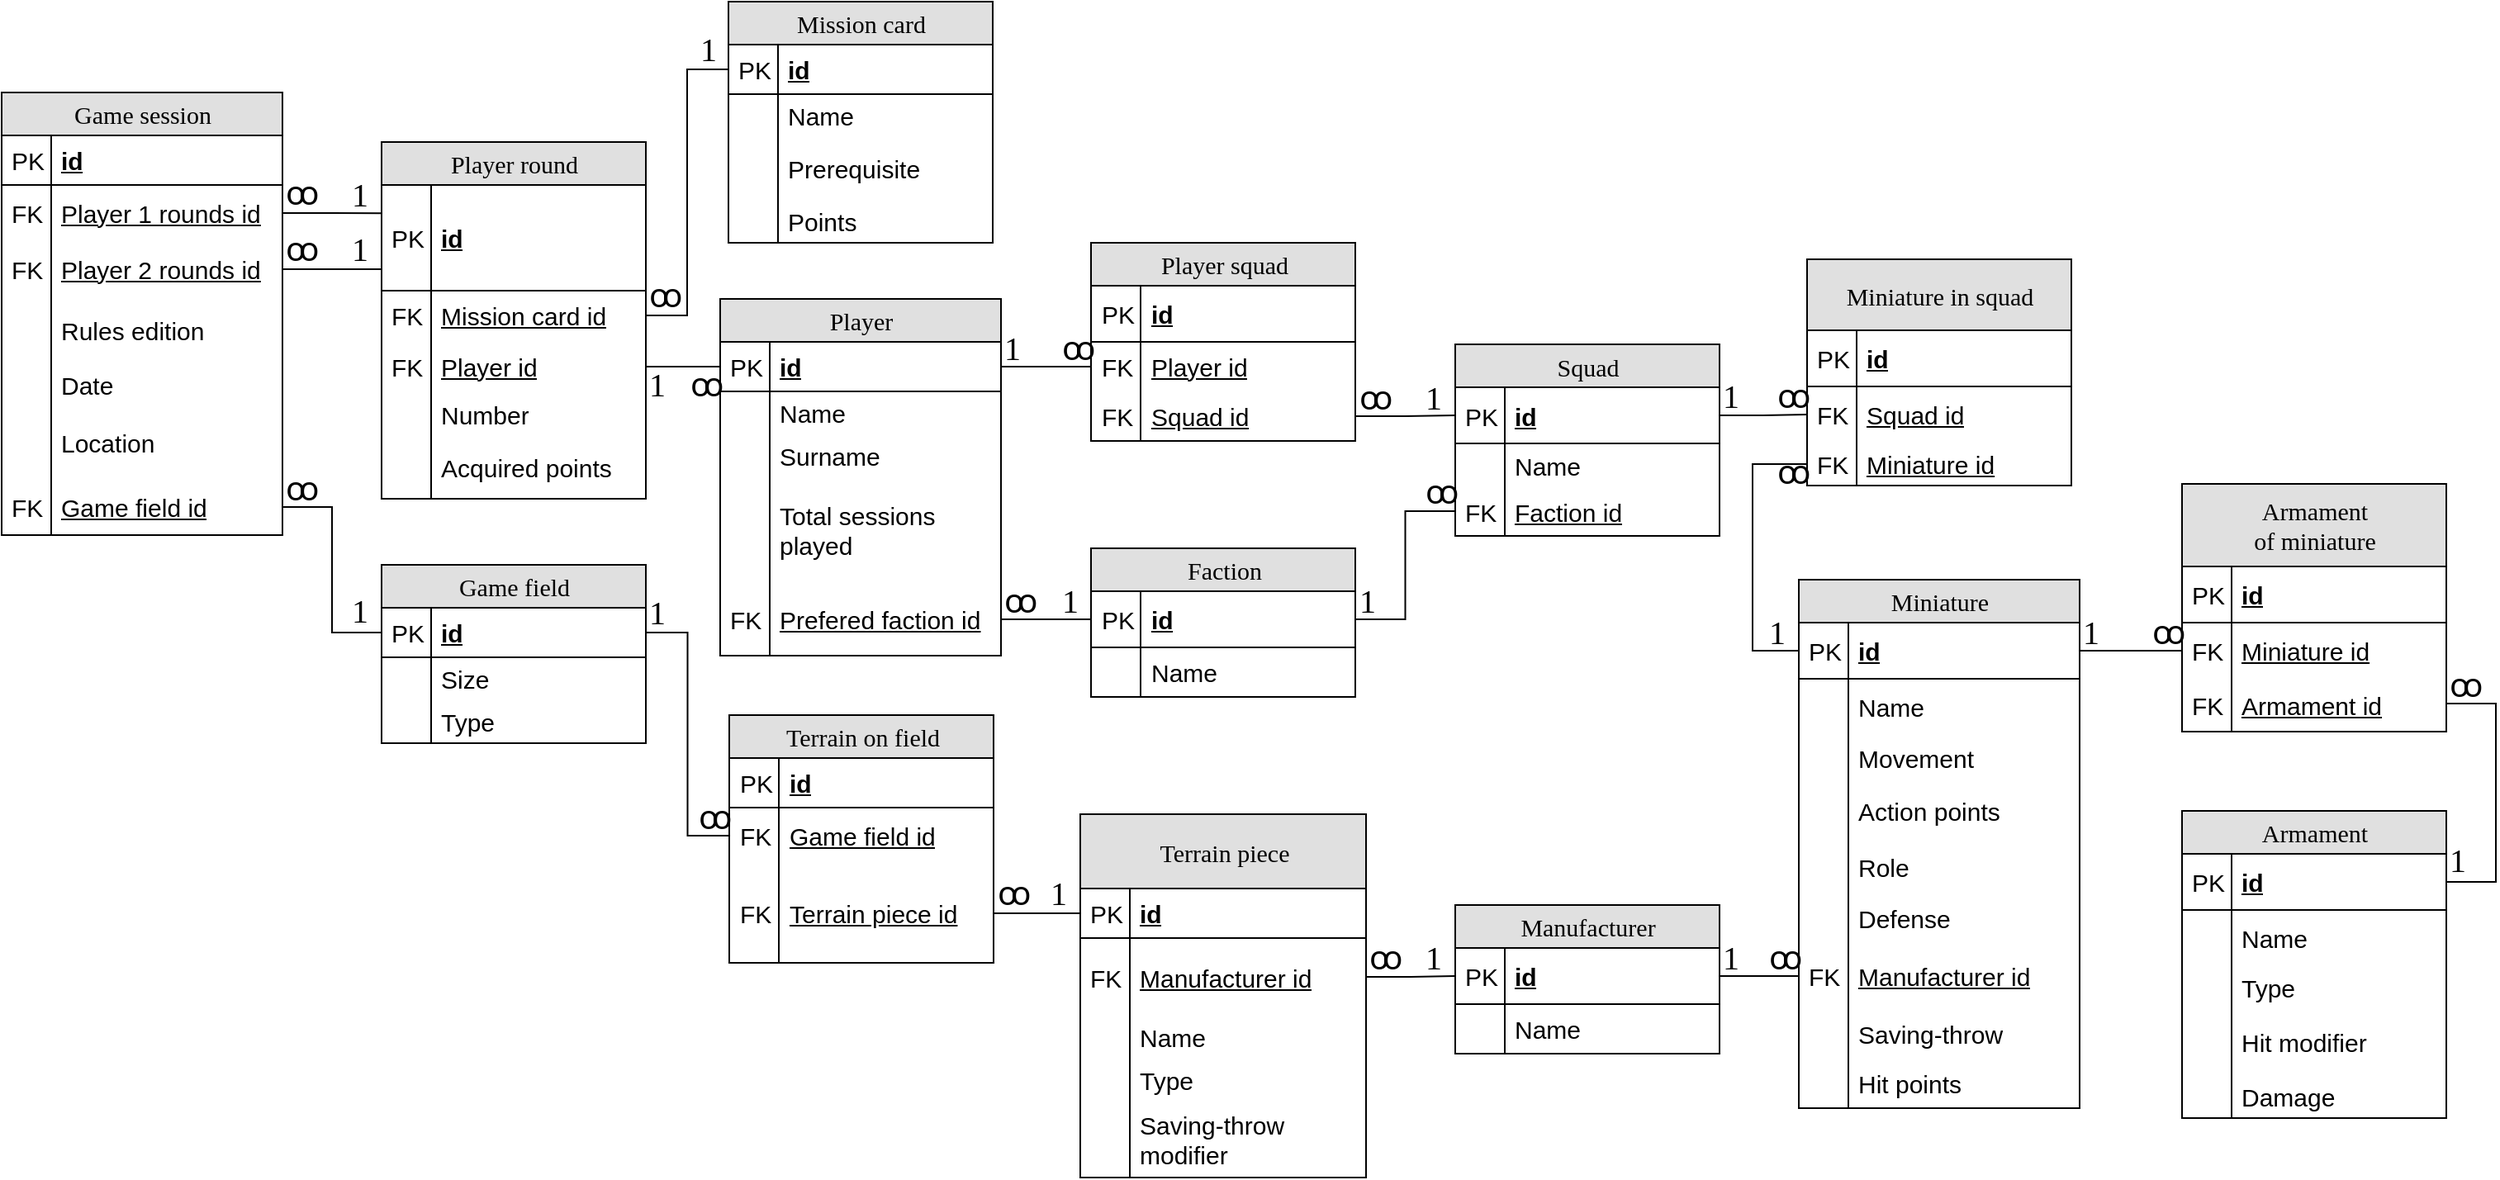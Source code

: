 <mxfile version="21.1.2" type="device">
  <diagram name="Page-1" id="e56a1550-8fbb-45ad-956c-1786394a9013">
    <mxGraphModel dx="2578" dy="1578" grid="1" gridSize="10" guides="1" tooltips="1" connect="1" arrows="1" fold="1" page="1" pageScale="1" pageWidth="1654" pageHeight="1169" background="none" math="0" shadow="0">
      <root>
        <mxCell id="0" />
        <mxCell id="1" parent="0" />
        <mxCell id="Dbf50R2c85XA4tCcDalG-1" value="Game session" style="swimlane;html=1;fontStyle=0;childLayout=stackLayout;horizontal=1;startSize=26;fillColor=#e0e0e0;horizontalStack=0;resizeParent=1;resizeLast=0;collapsible=1;marginBottom=0;swimlaneFillColor=#ffffff;align=center;rounded=0;shadow=0;comic=0;labelBackgroundColor=none;strokeWidth=1;fontFamily=Verdana;fontSize=15;verticalAlign=middle;" vertex="1" parent="1">
          <mxGeometry x="72" y="245" width="170" height="268" as="geometry" />
        </mxCell>
        <mxCell id="Dbf50R2c85XA4tCcDalG-2" value="id" style="shape=partialRectangle;top=0;left=0;right=0;bottom=1;html=1;align=left;verticalAlign=middle;fillColor=none;spacingLeft=34;spacingRight=4;whiteSpace=wrap;overflow=hidden;rotatable=0;points=[[0,0.5],[1,0.5]];portConstraint=eastwest;dropTarget=0;fontStyle=5;fontSize=15;" vertex="1" parent="Dbf50R2c85XA4tCcDalG-1">
          <mxGeometry y="26" width="170" height="30" as="geometry" />
        </mxCell>
        <mxCell id="Dbf50R2c85XA4tCcDalG-3" value="PK" style="shape=partialRectangle;top=0;left=0;bottom=0;html=1;fillColor=none;align=left;verticalAlign=middle;spacingLeft=4;spacingRight=4;whiteSpace=wrap;overflow=hidden;rotatable=0;points=[];portConstraint=eastwest;part=1;fontSize=15;" vertex="1" connectable="0" parent="Dbf50R2c85XA4tCcDalG-2">
          <mxGeometry width="30" height="30" as="geometry" />
        </mxCell>
        <mxCell id="Dbf50R2c85XA4tCcDalG-4" value="&lt;u&gt;Player 1 rounds id&lt;/u&gt;" style="shape=partialRectangle;top=0;left=0;right=0;bottom=0;html=1;align=left;verticalAlign=middle;fillColor=none;spacingLeft=34;spacingRight=4;whiteSpace=wrap;overflow=hidden;rotatable=0;points=[[0,0.5],[1,0.5]];portConstraint=eastwest;dropTarget=0;fontSize=15;" vertex="1" parent="Dbf50R2c85XA4tCcDalG-1">
          <mxGeometry y="56" width="170" height="34" as="geometry" />
        </mxCell>
        <mxCell id="Dbf50R2c85XA4tCcDalG-5" value="FK" style="shape=partialRectangle;top=0;left=0;bottom=0;html=1;fillColor=none;align=left;verticalAlign=middle;spacingLeft=4;spacingRight=4;whiteSpace=wrap;overflow=hidden;rotatable=0;points=[];portConstraint=eastwest;part=1;fontSize=15;" vertex="1" connectable="0" parent="Dbf50R2c85XA4tCcDalG-4">
          <mxGeometry width="30" height="34" as="geometry" />
        </mxCell>
        <mxCell id="Dbf50R2c85XA4tCcDalG-6" value="&lt;u style=&quot;font-size: 15px;&quot;&gt;Player 2 rounds id&lt;/u&gt;" style="shape=partialRectangle;top=0;left=0;right=0;bottom=0;html=1;align=left;verticalAlign=middle;fillColor=none;spacingLeft=34;spacingRight=4;whiteSpace=wrap;overflow=hidden;rotatable=0;points=[[0,0.5],[1,0.5]];portConstraint=eastwest;dropTarget=0;fontSize=15;" vertex="1" parent="Dbf50R2c85XA4tCcDalG-1">
          <mxGeometry y="90" width="170" height="34" as="geometry" />
        </mxCell>
        <mxCell id="Dbf50R2c85XA4tCcDalG-7" value="FK" style="shape=partialRectangle;top=0;left=0;bottom=0;html=1;fillColor=none;align=left;verticalAlign=middle;spacingLeft=4;spacingRight=4;whiteSpace=wrap;overflow=hidden;rotatable=0;points=[];portConstraint=eastwest;part=1;fontSize=15;" vertex="1" connectable="0" parent="Dbf50R2c85XA4tCcDalG-6">
          <mxGeometry width="30" height="34" as="geometry" />
        </mxCell>
        <mxCell id="Dbf50R2c85XA4tCcDalG-8" value="Rules edition" style="shape=partialRectangle;top=0;left=0;right=0;bottom=0;html=1;align=left;verticalAlign=middle;fillColor=none;spacingLeft=34;spacingRight=4;whiteSpace=wrap;overflow=hidden;rotatable=0;points=[[0,0.5],[1,0.5]];portConstraint=eastwest;dropTarget=0;fontSize=15;" vertex="1" parent="Dbf50R2c85XA4tCcDalG-1">
          <mxGeometry y="124" width="170" height="40" as="geometry" />
        </mxCell>
        <mxCell id="Dbf50R2c85XA4tCcDalG-9" value="" style="shape=partialRectangle;top=0;left=0;bottom=0;html=1;fillColor=none;align=left;verticalAlign=middle;spacingLeft=4;spacingRight=4;whiteSpace=wrap;overflow=hidden;rotatable=0;points=[];portConstraint=eastwest;part=1;fontSize=15;" vertex="1" connectable="0" parent="Dbf50R2c85XA4tCcDalG-8">
          <mxGeometry width="30" height="40" as="geometry" />
        </mxCell>
        <mxCell id="Dbf50R2c85XA4tCcDalG-10" value="Date" style="shape=partialRectangle;top=0;left=0;right=0;bottom=0;html=1;align=left;verticalAlign=middle;fillColor=none;spacingLeft=34;spacingRight=4;whiteSpace=wrap;overflow=hidden;rotatable=0;points=[[0,0.5],[1,0.5]];portConstraint=eastwest;dropTarget=0;fontSize=15;" vertex="1" parent="Dbf50R2c85XA4tCcDalG-1">
          <mxGeometry y="164" width="170" height="26" as="geometry" />
        </mxCell>
        <mxCell id="Dbf50R2c85XA4tCcDalG-11" value="" style="shape=partialRectangle;top=0;left=0;bottom=0;html=1;fillColor=none;align=left;verticalAlign=middle;spacingLeft=4;spacingRight=4;whiteSpace=wrap;overflow=hidden;rotatable=0;points=[];portConstraint=eastwest;part=1;fontSize=15;" vertex="1" connectable="0" parent="Dbf50R2c85XA4tCcDalG-10">
          <mxGeometry width="30" height="26" as="geometry" />
        </mxCell>
        <mxCell id="Dbf50R2c85XA4tCcDalG-12" value="Location" style="shape=partialRectangle;top=0;left=0;right=0;bottom=0;html=1;align=left;verticalAlign=middle;fillColor=none;spacingLeft=34;spacingRight=4;whiteSpace=wrap;overflow=hidden;rotatable=0;points=[[0,0.5],[1,0.5]];portConstraint=eastwest;dropTarget=0;fontSize=15;" vertex="1" parent="Dbf50R2c85XA4tCcDalG-1">
          <mxGeometry y="190" width="170" height="44" as="geometry" />
        </mxCell>
        <mxCell id="Dbf50R2c85XA4tCcDalG-13" value="" style="shape=partialRectangle;top=0;left=0;bottom=0;html=1;fillColor=none;align=left;verticalAlign=middle;spacingLeft=4;spacingRight=4;whiteSpace=wrap;overflow=hidden;rotatable=0;points=[];portConstraint=eastwest;part=1;fontSize=15;" vertex="1" connectable="0" parent="Dbf50R2c85XA4tCcDalG-12">
          <mxGeometry width="30" height="44" as="geometry" />
        </mxCell>
        <mxCell id="Dbf50R2c85XA4tCcDalG-14" value="&lt;u style=&quot;font-size: 15px;&quot;&gt;Game field id&lt;/u&gt;" style="shape=partialRectangle;top=0;left=0;right=0;bottom=0;html=1;align=left;verticalAlign=middle;fillColor=none;spacingLeft=34;spacingRight=4;whiteSpace=wrap;overflow=hidden;rotatable=0;points=[[0,0.5],[1,0.5]];portConstraint=eastwest;dropTarget=0;fontSize=15;" vertex="1" parent="Dbf50R2c85XA4tCcDalG-1">
          <mxGeometry y="234" width="170" height="34" as="geometry" />
        </mxCell>
        <mxCell id="Dbf50R2c85XA4tCcDalG-15" value="FK" style="shape=partialRectangle;top=0;left=0;bottom=0;html=1;fillColor=none;align=left;verticalAlign=middle;spacingLeft=4;spacingRight=4;whiteSpace=wrap;overflow=hidden;rotatable=0;points=[];portConstraint=eastwest;part=1;fontSize=15;" vertex="1" connectable="0" parent="Dbf50R2c85XA4tCcDalG-14">
          <mxGeometry width="30" height="34" as="geometry" />
        </mxCell>
        <mxCell id="Dbf50R2c85XA4tCcDalG-16" value="Game field" style="swimlane;html=1;fontStyle=0;childLayout=stackLayout;horizontal=1;startSize=26;fillColor=#e0e0e0;horizontalStack=0;resizeParent=1;resizeLast=0;collapsible=1;marginBottom=0;swimlaneFillColor=#ffffff;align=center;rounded=0;shadow=0;comic=0;labelBackgroundColor=none;strokeWidth=1;fontFamily=Verdana;fontSize=15;verticalAlign=middle;" vertex="1" parent="1">
          <mxGeometry x="302" y="531" width="160" height="108" as="geometry" />
        </mxCell>
        <mxCell id="Dbf50R2c85XA4tCcDalG-17" value="id" style="shape=partialRectangle;top=0;left=0;right=0;bottom=1;html=1;align=left;verticalAlign=middle;fillColor=none;spacingLeft=34;spacingRight=4;whiteSpace=wrap;overflow=hidden;rotatable=0;points=[[0,0.5],[1,0.5]];portConstraint=eastwest;dropTarget=0;fontStyle=5;fontSize=15;" vertex="1" parent="Dbf50R2c85XA4tCcDalG-16">
          <mxGeometry y="26" width="160" height="30" as="geometry" />
        </mxCell>
        <mxCell id="Dbf50R2c85XA4tCcDalG-18" value="PK" style="shape=partialRectangle;top=0;left=0;bottom=0;html=1;fillColor=none;align=left;verticalAlign=middle;spacingLeft=4;spacingRight=4;whiteSpace=wrap;overflow=hidden;rotatable=0;points=[];portConstraint=eastwest;part=1;fontSize=15;" vertex="1" connectable="0" parent="Dbf50R2c85XA4tCcDalG-17">
          <mxGeometry width="30" height="30" as="geometry" />
        </mxCell>
        <mxCell id="Dbf50R2c85XA4tCcDalG-19" value="Size" style="shape=partialRectangle;top=0;left=0;right=0;bottom=0;html=1;align=left;verticalAlign=middle;fillColor=none;spacingLeft=34;spacingRight=4;whiteSpace=wrap;overflow=hidden;rotatable=0;points=[[0,0.5],[1,0.5]];portConstraint=eastwest;dropTarget=0;fontSize=15;" vertex="1" parent="Dbf50R2c85XA4tCcDalG-16">
          <mxGeometry y="56" width="160" height="26" as="geometry" />
        </mxCell>
        <mxCell id="Dbf50R2c85XA4tCcDalG-20" value="" style="shape=partialRectangle;top=0;left=0;bottom=0;html=1;fillColor=none;align=left;verticalAlign=middle;spacingLeft=4;spacingRight=4;whiteSpace=wrap;overflow=hidden;rotatable=0;points=[];portConstraint=eastwest;part=1;fontSize=15;" vertex="1" connectable="0" parent="Dbf50R2c85XA4tCcDalG-19">
          <mxGeometry width="30" height="26" as="geometry" />
        </mxCell>
        <mxCell id="Dbf50R2c85XA4tCcDalG-21" value="Type" style="shape=partialRectangle;top=0;left=0;right=0;bottom=0;html=1;align=left;verticalAlign=middle;fillColor=none;spacingLeft=34;spacingRight=4;whiteSpace=wrap;overflow=hidden;rotatable=0;points=[[0,0.5],[1,0.5]];portConstraint=eastwest;dropTarget=0;fontSize=15;" vertex="1" parent="Dbf50R2c85XA4tCcDalG-16">
          <mxGeometry y="82" width="160" height="26" as="geometry" />
        </mxCell>
        <mxCell id="Dbf50R2c85XA4tCcDalG-22" value="" style="shape=partialRectangle;top=0;left=0;bottom=0;html=1;fillColor=none;align=left;verticalAlign=middle;spacingLeft=4;spacingRight=4;whiteSpace=wrap;overflow=hidden;rotatable=0;points=[];portConstraint=eastwest;part=1;fontSize=15;" vertex="1" connectable="0" parent="Dbf50R2c85XA4tCcDalG-21">
          <mxGeometry width="30" height="26" as="geometry" />
        </mxCell>
        <mxCell id="Dbf50R2c85XA4tCcDalG-23" value="Terrain on field" style="swimlane;html=1;fontStyle=0;childLayout=stackLayout;horizontal=1;startSize=26;fillColor=#e0e0e0;horizontalStack=0;resizeParent=1;resizeLast=0;collapsible=1;marginBottom=0;swimlaneFillColor=#ffffff;align=center;rounded=0;shadow=0;comic=0;labelBackgroundColor=none;strokeWidth=1;fontFamily=Verdana;fontSize=15;verticalAlign=middle;" vertex="1" parent="1">
          <mxGeometry x="512.5" y="622" width="160" height="150" as="geometry" />
        </mxCell>
        <mxCell id="Dbf50R2c85XA4tCcDalG-24" value="id" style="shape=partialRectangle;top=0;left=0;right=0;bottom=1;html=1;align=left;verticalAlign=middle;fillColor=none;spacingLeft=34;spacingRight=4;whiteSpace=wrap;overflow=hidden;rotatable=0;points=[[0,0.5],[1,0.5]];portConstraint=eastwest;dropTarget=0;fontStyle=5;fontSize=15;" vertex="1" parent="Dbf50R2c85XA4tCcDalG-23">
          <mxGeometry y="26" width="160" height="30" as="geometry" />
        </mxCell>
        <mxCell id="Dbf50R2c85XA4tCcDalG-25" value="PK" style="shape=partialRectangle;top=0;left=0;bottom=0;html=1;fillColor=none;align=left;verticalAlign=middle;spacingLeft=4;spacingRight=4;whiteSpace=wrap;overflow=hidden;rotatable=0;points=[];portConstraint=eastwest;part=1;fontSize=15;" vertex="1" connectable="0" parent="Dbf50R2c85XA4tCcDalG-24">
          <mxGeometry width="30" height="30" as="geometry" />
        </mxCell>
        <mxCell id="Dbf50R2c85XA4tCcDalG-26" value="&lt;u&gt;Game field id&lt;/u&gt;" style="shape=partialRectangle;top=0;left=0;right=0;bottom=0;html=1;align=left;verticalAlign=middle;fillColor=none;spacingLeft=34;spacingRight=4;whiteSpace=wrap;overflow=hidden;rotatable=0;points=[[0,0.5],[1,0.5]];portConstraint=eastwest;dropTarget=0;fontSize=15;" vertex="1" parent="Dbf50R2c85XA4tCcDalG-23">
          <mxGeometry y="56" width="160" height="34" as="geometry" />
        </mxCell>
        <mxCell id="Dbf50R2c85XA4tCcDalG-27" value="FK" style="shape=partialRectangle;top=0;left=0;bottom=0;html=1;fillColor=none;align=left;verticalAlign=middle;spacingLeft=4;spacingRight=4;whiteSpace=wrap;overflow=hidden;rotatable=0;points=[];portConstraint=eastwest;part=1;fontSize=15;" vertex="1" connectable="0" parent="Dbf50R2c85XA4tCcDalG-26">
          <mxGeometry width="30" height="34" as="geometry" />
        </mxCell>
        <mxCell id="Dbf50R2c85XA4tCcDalG-28" value="&lt;u style=&quot;font-size: 15px;&quot;&gt;Terrain piece id&lt;/u&gt;" style="shape=partialRectangle;top=0;left=0;right=0;bottom=0;html=1;align=left;verticalAlign=middle;fillColor=none;spacingLeft=34;spacingRight=4;whiteSpace=wrap;overflow=hidden;rotatable=0;points=[[0,0.5],[1,0.5]];portConstraint=eastwest;dropTarget=0;fontSize=15;" vertex="1" parent="Dbf50R2c85XA4tCcDalG-23">
          <mxGeometry y="90" width="160" height="60" as="geometry" />
        </mxCell>
        <mxCell id="Dbf50R2c85XA4tCcDalG-29" value="FK" style="shape=partialRectangle;top=0;left=0;bottom=0;html=1;fillColor=none;align=left;verticalAlign=middle;spacingLeft=4;spacingRight=4;whiteSpace=wrap;overflow=hidden;rotatable=0;points=[];portConstraint=eastwest;part=1;fontSize=15;" vertex="1" connectable="0" parent="Dbf50R2c85XA4tCcDalG-28">
          <mxGeometry width="30" height="60" as="geometry" />
        </mxCell>
        <mxCell id="Dbf50R2c85XA4tCcDalG-30" value="Terrain piece" style="swimlane;html=1;fontStyle=0;childLayout=stackLayout;horizontal=1;startSize=45;fillColor=#e0e0e0;horizontalStack=0;resizeParent=1;resizeLast=0;collapsible=1;marginBottom=0;swimlaneFillColor=#ffffff;align=center;rounded=0;shadow=0;comic=0;labelBackgroundColor=none;strokeWidth=1;fontFamily=Verdana;fontSize=15;verticalAlign=middle;" vertex="1" parent="1">
          <mxGeometry x="725" y="682" width="173" height="220" as="geometry" />
        </mxCell>
        <mxCell id="Dbf50R2c85XA4tCcDalG-31" value="id" style="shape=partialRectangle;top=0;left=0;right=0;bottom=1;html=1;align=left;verticalAlign=middle;fillColor=none;spacingLeft=34;spacingRight=4;whiteSpace=wrap;overflow=hidden;rotatable=0;points=[[0,0.5],[1,0.5]];portConstraint=eastwest;dropTarget=0;fontStyle=5;fontSize=15;" vertex="1" parent="Dbf50R2c85XA4tCcDalG-30">
          <mxGeometry y="45" width="173" height="30" as="geometry" />
        </mxCell>
        <mxCell id="Dbf50R2c85XA4tCcDalG-32" value="PK" style="shape=partialRectangle;top=0;left=0;bottom=0;html=1;fillColor=none;align=left;verticalAlign=middle;spacingLeft=4;spacingRight=4;whiteSpace=wrap;overflow=hidden;rotatable=0;points=[];portConstraint=eastwest;part=1;fontSize=15;" vertex="1" connectable="0" parent="Dbf50R2c85XA4tCcDalG-31">
          <mxGeometry width="30" height="30" as="geometry" />
        </mxCell>
        <mxCell id="Dbf50R2c85XA4tCcDalG-33" value="Manufacturer id" style="shape=partialRectangle;top=0;left=0;right=0;bottom=0;html=1;align=left;verticalAlign=middle;fillColor=none;spacingLeft=34;spacingRight=4;whiteSpace=wrap;overflow=hidden;rotatable=0;points=[[0,0.5],[1,0.5]];portConstraint=eastwest;dropTarget=0;fontSize=15;fontStyle=4" vertex="1" parent="Dbf50R2c85XA4tCcDalG-30">
          <mxGeometry y="75" width="173" height="47" as="geometry" />
        </mxCell>
        <mxCell id="Dbf50R2c85XA4tCcDalG-34" value="FK" style="shape=partialRectangle;top=0;left=0;bottom=0;html=1;fillColor=none;align=left;verticalAlign=middle;spacingLeft=4;spacingRight=4;whiteSpace=wrap;overflow=hidden;rotatable=0;points=[];portConstraint=eastwest;part=1;fontSize=15;" vertex="1" connectable="0" parent="Dbf50R2c85XA4tCcDalG-33">
          <mxGeometry width="30" height="47" as="geometry" />
        </mxCell>
        <mxCell id="Dbf50R2c85XA4tCcDalG-35" value="Name" style="shape=partialRectangle;top=0;left=0;right=0;bottom=0;html=1;align=left;verticalAlign=middle;fillColor=none;spacingLeft=34;spacingRight=4;whiteSpace=wrap;overflow=hidden;rotatable=0;points=[[0,0.5],[1,0.5]];portConstraint=eastwest;dropTarget=0;fontSize=15;" vertex="1" parent="Dbf50R2c85XA4tCcDalG-30">
          <mxGeometry y="122" width="173" height="26" as="geometry" />
        </mxCell>
        <mxCell id="Dbf50R2c85XA4tCcDalG-36" value="" style="shape=partialRectangle;top=0;left=0;bottom=0;html=1;fillColor=none;align=left;verticalAlign=middle;spacingLeft=4;spacingRight=4;whiteSpace=wrap;overflow=hidden;rotatable=0;points=[];portConstraint=eastwest;part=1;fontSize=15;" vertex="1" connectable="0" parent="Dbf50R2c85XA4tCcDalG-35">
          <mxGeometry width="30" height="26" as="geometry" />
        </mxCell>
        <mxCell id="Dbf50R2c85XA4tCcDalG-37" value="Type" style="shape=partialRectangle;top=0;left=0;right=0;bottom=0;html=1;align=left;verticalAlign=middle;fillColor=none;spacingLeft=34;spacingRight=4;whiteSpace=wrap;overflow=hidden;rotatable=0;points=[[0,0.5],[1,0.5]];portConstraint=eastwest;dropTarget=0;fontSize=15;" vertex="1" parent="Dbf50R2c85XA4tCcDalG-30">
          <mxGeometry y="148" width="173" height="26" as="geometry" />
        </mxCell>
        <mxCell id="Dbf50R2c85XA4tCcDalG-38" value="" style="shape=partialRectangle;top=0;left=0;bottom=0;html=1;fillColor=none;align=left;verticalAlign=middle;spacingLeft=4;spacingRight=4;whiteSpace=wrap;overflow=hidden;rotatable=0;points=[];portConstraint=eastwest;part=1;fontSize=15;" vertex="1" connectable="0" parent="Dbf50R2c85XA4tCcDalG-37">
          <mxGeometry width="30" height="26" as="geometry" />
        </mxCell>
        <mxCell id="Dbf50R2c85XA4tCcDalG-39" value="Saving-throw modifier" style="shape=partialRectangle;top=0;left=0;right=0;bottom=0;html=1;align=left;verticalAlign=middle;fillColor=none;spacingLeft=34;spacingRight=4;whiteSpace=wrap;overflow=hidden;rotatable=0;points=[[0,0.5],[1,0.5]];portConstraint=eastwest;dropTarget=0;fontSize=15;" vertex="1" parent="Dbf50R2c85XA4tCcDalG-30">
          <mxGeometry y="174" width="173" height="46" as="geometry" />
        </mxCell>
        <mxCell id="Dbf50R2c85XA4tCcDalG-40" value="" style="shape=partialRectangle;top=0;left=0;bottom=0;html=1;fillColor=none;align=left;verticalAlign=middle;spacingLeft=4;spacingRight=4;whiteSpace=wrap;overflow=hidden;rotatable=0;points=[];portConstraint=eastwest;part=1;fontSize=15;" vertex="1" connectable="0" parent="Dbf50R2c85XA4tCcDalG-39">
          <mxGeometry width="30" height="46.0" as="geometry" />
        </mxCell>
        <mxCell id="Dbf50R2c85XA4tCcDalG-41" value="Squad" style="swimlane;html=1;fontStyle=0;childLayout=stackLayout;horizontal=1;startSize=26;fillColor=#e0e0e0;horizontalStack=0;resizeParent=1;resizeLast=0;collapsible=1;marginBottom=0;swimlaneFillColor=#ffffff;align=center;rounded=0;shadow=0;comic=0;labelBackgroundColor=none;strokeWidth=1;fontFamily=Verdana;fontSize=15;verticalAlign=middle;" vertex="1" parent="1">
          <mxGeometry x="952" y="397.5" width="160" height="116" as="geometry" />
        </mxCell>
        <mxCell id="Dbf50R2c85XA4tCcDalG-42" value="id" style="shape=partialRectangle;top=0;left=0;right=0;bottom=1;html=1;align=left;verticalAlign=middle;fillColor=none;spacingLeft=34;spacingRight=4;whiteSpace=wrap;overflow=hidden;rotatable=0;points=[[0,0.5],[1,0.5]];portConstraint=eastwest;dropTarget=0;fontStyle=5;fontSize=15;" vertex="1" parent="Dbf50R2c85XA4tCcDalG-41">
          <mxGeometry y="26" width="160" height="34" as="geometry" />
        </mxCell>
        <mxCell id="Dbf50R2c85XA4tCcDalG-43" value="PK" style="shape=partialRectangle;top=0;left=0;bottom=0;html=1;fillColor=none;align=left;verticalAlign=middle;spacingLeft=4;spacingRight=4;whiteSpace=wrap;overflow=hidden;rotatable=0;points=[];portConstraint=eastwest;part=1;fontSize=15;" vertex="1" connectable="0" parent="Dbf50R2c85XA4tCcDalG-42">
          <mxGeometry width="30" height="34" as="geometry" />
        </mxCell>
        <mxCell id="Dbf50R2c85XA4tCcDalG-44" value="Name" style="shape=partialRectangle;top=0;left=0;right=0;bottom=0;html=1;align=left;verticalAlign=middle;fillColor=none;spacingLeft=34;spacingRight=4;whiteSpace=wrap;overflow=hidden;rotatable=0;points=[[0,0.5],[1,0.5]];portConstraint=eastwest;dropTarget=0;fontSize=15;" vertex="1" parent="Dbf50R2c85XA4tCcDalG-41">
          <mxGeometry y="60" width="160" height="26" as="geometry" />
        </mxCell>
        <mxCell id="Dbf50R2c85XA4tCcDalG-45" value="" style="shape=partialRectangle;top=0;left=0;bottom=0;html=1;fillColor=none;align=left;verticalAlign=middle;spacingLeft=4;spacingRight=4;whiteSpace=wrap;overflow=hidden;rotatable=0;points=[];portConstraint=eastwest;part=1;fontSize=15;" vertex="1" connectable="0" parent="Dbf50R2c85XA4tCcDalG-44">
          <mxGeometry width="30" height="26" as="geometry" />
        </mxCell>
        <mxCell id="Dbf50R2c85XA4tCcDalG-46" value="&lt;u&gt;Faction id&lt;/u&gt;" style="shape=partialRectangle;top=0;left=0;right=0;bottom=0;html=1;align=left;verticalAlign=middle;fillColor=none;spacingLeft=34;spacingRight=4;whiteSpace=wrap;overflow=hidden;rotatable=0;points=[[0,0.5],[1,0.5]];portConstraint=eastwest;dropTarget=0;fontSize=15;" vertex="1" parent="Dbf50R2c85XA4tCcDalG-41">
          <mxGeometry y="86" width="160" height="30" as="geometry" />
        </mxCell>
        <mxCell id="Dbf50R2c85XA4tCcDalG-47" value="FK" style="shape=partialRectangle;top=0;left=0;bottom=0;html=1;fillColor=none;align=left;verticalAlign=middle;spacingLeft=4;spacingRight=4;whiteSpace=wrap;overflow=hidden;rotatable=0;points=[];portConstraint=eastwest;part=1;fontSize=15;" vertex="1" connectable="0" parent="Dbf50R2c85XA4tCcDalG-46">
          <mxGeometry width="30" height="30.0" as="geometry" />
        </mxCell>
        <mxCell id="Dbf50R2c85XA4tCcDalG-48" value="Player" style="swimlane;html=1;fontStyle=0;childLayout=stackLayout;horizontal=1;startSize=26;fillColor=#e0e0e0;horizontalStack=0;resizeParent=1;resizeLast=0;collapsible=1;marginBottom=0;swimlaneFillColor=#ffffff;align=center;rounded=0;shadow=0;comic=0;labelBackgroundColor=none;strokeWidth=1;fontFamily=Verdana;fontSize=15;verticalAlign=middle;" vertex="1" parent="1">
          <mxGeometry x="507" y="370" width="170" height="216" as="geometry" />
        </mxCell>
        <mxCell id="Dbf50R2c85XA4tCcDalG-49" value="id" style="shape=partialRectangle;top=0;left=0;right=0;bottom=1;html=1;align=left;verticalAlign=middle;fillColor=none;spacingLeft=34;spacingRight=4;whiteSpace=wrap;overflow=hidden;rotatable=0;points=[[0,0.5],[1,0.5]];portConstraint=eastwest;dropTarget=0;fontStyle=5;fontSize=15;" vertex="1" parent="Dbf50R2c85XA4tCcDalG-48">
          <mxGeometry y="26" width="170" height="30" as="geometry" />
        </mxCell>
        <mxCell id="Dbf50R2c85XA4tCcDalG-50" value="PK" style="shape=partialRectangle;top=0;left=0;bottom=0;html=1;fillColor=none;align=left;verticalAlign=middle;spacingLeft=4;spacingRight=4;whiteSpace=wrap;overflow=hidden;rotatable=0;points=[];portConstraint=eastwest;part=1;fontSize=15;" vertex="1" connectable="0" parent="Dbf50R2c85XA4tCcDalG-49">
          <mxGeometry width="30" height="30" as="geometry" />
        </mxCell>
        <mxCell id="Dbf50R2c85XA4tCcDalG-51" value="Name" style="shape=partialRectangle;top=0;left=0;right=0;bottom=0;html=1;align=left;verticalAlign=middle;fillColor=none;spacingLeft=34;spacingRight=4;whiteSpace=wrap;overflow=hidden;rotatable=0;points=[[0,0.5],[1,0.5]];portConstraint=eastwest;dropTarget=0;fontSize=15;" vertex="1" parent="Dbf50R2c85XA4tCcDalG-48">
          <mxGeometry y="56" width="170" height="26" as="geometry" />
        </mxCell>
        <mxCell id="Dbf50R2c85XA4tCcDalG-52" value="" style="shape=partialRectangle;top=0;left=0;bottom=0;html=1;fillColor=none;align=left;verticalAlign=middle;spacingLeft=4;spacingRight=4;whiteSpace=wrap;overflow=hidden;rotatable=0;points=[];portConstraint=eastwest;part=1;fontSize=15;" vertex="1" connectable="0" parent="Dbf50R2c85XA4tCcDalG-51">
          <mxGeometry width="30" height="26" as="geometry" />
        </mxCell>
        <mxCell id="Dbf50R2c85XA4tCcDalG-53" value="Surname" style="shape=partialRectangle;top=0;left=0;right=0;bottom=0;html=1;align=left;verticalAlign=middle;fillColor=none;spacingLeft=34;spacingRight=4;whiteSpace=wrap;overflow=hidden;rotatable=0;points=[[0,0.5],[1,0.5]];portConstraint=eastwest;dropTarget=0;fontSize=15;" vertex="1" parent="Dbf50R2c85XA4tCcDalG-48">
          <mxGeometry y="82" width="170" height="26" as="geometry" />
        </mxCell>
        <mxCell id="Dbf50R2c85XA4tCcDalG-54" value="" style="shape=partialRectangle;top=0;left=0;bottom=0;html=1;fillColor=none;align=left;verticalAlign=middle;spacingLeft=4;spacingRight=4;whiteSpace=wrap;overflow=hidden;rotatable=0;points=[];portConstraint=eastwest;part=1;fontSize=15;" vertex="1" connectable="0" parent="Dbf50R2c85XA4tCcDalG-53">
          <mxGeometry width="30" height="26" as="geometry" />
        </mxCell>
        <mxCell id="Dbf50R2c85XA4tCcDalG-55" value="Total sessions played" style="shape=partialRectangle;top=0;left=0;right=0;bottom=0;html=1;align=left;verticalAlign=middle;fillColor=none;spacingLeft=34;spacingRight=4;whiteSpace=wrap;overflow=hidden;rotatable=0;points=[[0,0.5],[1,0.5]];portConstraint=eastwest;dropTarget=0;fontSize=15;" vertex="1" parent="Dbf50R2c85XA4tCcDalG-48">
          <mxGeometry y="108" width="170" height="64" as="geometry" />
        </mxCell>
        <mxCell id="Dbf50R2c85XA4tCcDalG-56" value="" style="shape=partialRectangle;top=0;left=0;bottom=0;html=1;fillColor=none;align=left;verticalAlign=middle;spacingLeft=4;spacingRight=4;whiteSpace=wrap;overflow=hidden;rotatable=0;points=[];portConstraint=eastwest;part=1;fontSize=15;" vertex="1" connectable="0" parent="Dbf50R2c85XA4tCcDalG-55">
          <mxGeometry width="30" height="64" as="geometry" />
        </mxCell>
        <mxCell id="Dbf50R2c85XA4tCcDalG-57" value="&lt;u&gt;Prefered faction id&lt;/u&gt;" style="shape=partialRectangle;top=0;left=0;right=0;bottom=0;html=1;align=left;verticalAlign=middle;fillColor=none;spacingLeft=34;spacingRight=4;whiteSpace=wrap;overflow=hidden;rotatable=0;points=[[0,0.5],[1,0.5]];portConstraint=eastwest;dropTarget=0;fontSize=15;" vertex="1" parent="Dbf50R2c85XA4tCcDalG-48">
          <mxGeometry y="172" width="170" height="44" as="geometry" />
        </mxCell>
        <mxCell id="Dbf50R2c85XA4tCcDalG-58" value="FK" style="shape=partialRectangle;top=0;left=0;bottom=0;html=1;fillColor=none;align=left;verticalAlign=middle;spacingLeft=4;spacingRight=4;whiteSpace=wrap;overflow=hidden;rotatable=0;points=[];portConstraint=eastwest;part=1;fontSize=15;" vertex="1" connectable="0" parent="Dbf50R2c85XA4tCcDalG-57">
          <mxGeometry width="30" height="44" as="geometry" />
        </mxCell>
        <mxCell id="Dbf50R2c85XA4tCcDalG-59" value="Mission card" style="swimlane;html=1;fontStyle=0;childLayout=stackLayout;horizontal=1;startSize=26;fillColor=#e0e0e0;horizontalStack=0;resizeParent=1;resizeLast=0;collapsible=1;marginBottom=0;swimlaneFillColor=#ffffff;align=center;rounded=0;shadow=0;comic=0;labelBackgroundColor=none;strokeWidth=1;fontFamily=Verdana;fontSize=15;verticalAlign=middle;" vertex="1" parent="1">
          <mxGeometry x="512" y="190" width="160" height="146" as="geometry" />
        </mxCell>
        <mxCell id="Dbf50R2c85XA4tCcDalG-60" value="id" style="shape=partialRectangle;top=0;left=0;right=0;bottom=1;html=1;align=left;verticalAlign=middle;fillColor=none;spacingLeft=34;spacingRight=4;whiteSpace=wrap;overflow=hidden;rotatable=0;points=[[0,0.5],[1,0.5]];portConstraint=eastwest;dropTarget=0;fontStyle=5;fontSize=15;" vertex="1" parent="Dbf50R2c85XA4tCcDalG-59">
          <mxGeometry y="26" width="160" height="30" as="geometry" />
        </mxCell>
        <mxCell id="Dbf50R2c85XA4tCcDalG-61" value="PK" style="shape=partialRectangle;top=0;left=0;bottom=0;html=1;fillColor=none;align=left;verticalAlign=middle;spacingLeft=4;spacingRight=4;whiteSpace=wrap;overflow=hidden;rotatable=0;points=[];portConstraint=eastwest;part=1;fontSize=15;" vertex="1" connectable="0" parent="Dbf50R2c85XA4tCcDalG-60">
          <mxGeometry width="30" height="30" as="geometry" />
        </mxCell>
        <mxCell id="Dbf50R2c85XA4tCcDalG-62" value="Name" style="shape=partialRectangle;top=0;left=0;right=0;bottom=0;html=1;align=left;verticalAlign=middle;fillColor=none;spacingLeft=34;spacingRight=4;whiteSpace=wrap;overflow=hidden;rotatable=0;points=[[0,0.5],[1,0.5]];portConstraint=eastwest;dropTarget=0;fontSize=15;" vertex="1" parent="Dbf50R2c85XA4tCcDalG-59">
          <mxGeometry y="56" width="160" height="26" as="geometry" />
        </mxCell>
        <mxCell id="Dbf50R2c85XA4tCcDalG-63" value="" style="shape=partialRectangle;top=0;left=0;bottom=0;html=1;fillColor=none;align=left;verticalAlign=middle;spacingLeft=4;spacingRight=4;whiteSpace=wrap;overflow=hidden;rotatable=0;points=[];portConstraint=eastwest;part=1;fontSize=15;" vertex="1" connectable="0" parent="Dbf50R2c85XA4tCcDalG-62">
          <mxGeometry width="30" height="26" as="geometry" />
        </mxCell>
        <mxCell id="Dbf50R2c85XA4tCcDalG-64" value="Prerequisite" style="shape=partialRectangle;top=0;left=0;right=0;bottom=0;html=1;align=left;verticalAlign=middle;fillColor=none;spacingLeft=34;spacingRight=4;whiteSpace=wrap;overflow=hidden;rotatable=0;points=[[0,0.5],[1,0.5]];portConstraint=eastwest;dropTarget=0;fontSize=15;" vertex="1" parent="Dbf50R2c85XA4tCcDalG-59">
          <mxGeometry y="82" width="160" height="38" as="geometry" />
        </mxCell>
        <mxCell id="Dbf50R2c85XA4tCcDalG-65" value="" style="shape=partialRectangle;top=0;left=0;bottom=0;html=1;fillColor=none;align=left;verticalAlign=middle;spacingLeft=4;spacingRight=4;whiteSpace=wrap;overflow=hidden;rotatable=0;points=[];portConstraint=eastwest;part=1;fontSize=15;" vertex="1" connectable="0" parent="Dbf50R2c85XA4tCcDalG-64">
          <mxGeometry width="30" height="38" as="geometry" />
        </mxCell>
        <mxCell id="Dbf50R2c85XA4tCcDalG-66" value="Points" style="shape=partialRectangle;top=0;left=0;right=0;bottom=0;html=1;align=left;verticalAlign=middle;fillColor=none;spacingLeft=34;spacingRight=4;whiteSpace=wrap;overflow=hidden;rotatable=0;points=[[0,0.5],[1,0.5]];portConstraint=eastwest;dropTarget=0;fontSize=15;" vertex="1" parent="Dbf50R2c85XA4tCcDalG-59">
          <mxGeometry y="120" width="160" height="26" as="geometry" />
        </mxCell>
        <mxCell id="Dbf50R2c85XA4tCcDalG-67" value="" style="shape=partialRectangle;top=0;left=0;bottom=0;html=1;fillColor=none;align=left;verticalAlign=middle;spacingLeft=4;spacingRight=4;whiteSpace=wrap;overflow=hidden;rotatable=0;points=[];portConstraint=eastwest;part=1;fontSize=15;" vertex="1" connectable="0" parent="Dbf50R2c85XA4tCcDalG-66">
          <mxGeometry width="30" height="26" as="geometry" />
        </mxCell>
        <mxCell id="Dbf50R2c85XA4tCcDalG-68" value="Player round" style="swimlane;html=1;fontStyle=0;childLayout=stackLayout;horizontal=1;startSize=26;fillColor=#e0e0e0;horizontalStack=0;resizeParent=1;resizeLast=0;collapsible=1;marginBottom=0;swimlaneFillColor=#ffffff;align=center;rounded=0;shadow=0;comic=0;labelBackgroundColor=none;strokeWidth=1;fontFamily=Verdana;fontSize=15;verticalAlign=middle;" vertex="1" parent="1">
          <mxGeometry x="302" y="275" width="160" height="216" as="geometry" />
        </mxCell>
        <mxCell id="Dbf50R2c85XA4tCcDalG-69" value="id" style="shape=partialRectangle;top=0;left=0;right=0;bottom=1;html=1;align=left;verticalAlign=middle;fillColor=none;spacingLeft=34;spacingRight=4;whiteSpace=wrap;overflow=hidden;rotatable=0;points=[[0,0.5],[1,0.5]];portConstraint=eastwest;dropTarget=0;fontStyle=5;fontSize=15;" vertex="1" parent="Dbf50R2c85XA4tCcDalG-68">
          <mxGeometry y="26" width="160" height="64" as="geometry" />
        </mxCell>
        <mxCell id="Dbf50R2c85XA4tCcDalG-70" value="PK" style="shape=partialRectangle;top=0;left=0;bottom=0;html=1;fillColor=none;align=left;verticalAlign=middle;spacingLeft=4;spacingRight=4;whiteSpace=wrap;overflow=hidden;rotatable=0;points=[];portConstraint=eastwest;part=1;fontSize=15;" vertex="1" connectable="0" parent="Dbf50R2c85XA4tCcDalG-69">
          <mxGeometry width="30" height="64" as="geometry" />
        </mxCell>
        <mxCell id="Dbf50R2c85XA4tCcDalG-71" value="Mission card id" style="shape=partialRectangle;top=0;left=0;right=0;bottom=0;html=1;align=left;verticalAlign=middle;fillColor=none;spacingLeft=34;spacingRight=4;whiteSpace=wrap;overflow=hidden;rotatable=0;points=[[0,0.5],[1,0.5]];portConstraint=eastwest;dropTarget=0;fontSize=15;fontStyle=4" vertex="1" parent="Dbf50R2c85XA4tCcDalG-68">
          <mxGeometry y="90" width="160" height="30" as="geometry" />
        </mxCell>
        <mxCell id="Dbf50R2c85XA4tCcDalG-72" value="FK" style="shape=partialRectangle;top=0;left=0;bottom=0;html=1;fillColor=none;align=left;verticalAlign=middle;spacingLeft=4;spacingRight=4;whiteSpace=wrap;overflow=hidden;rotatable=0;points=[];portConstraint=eastwest;part=1;fontSize=15;" vertex="1" connectable="0" parent="Dbf50R2c85XA4tCcDalG-71">
          <mxGeometry width="30" height="30.0" as="geometry" />
        </mxCell>
        <mxCell id="Dbf50R2c85XA4tCcDalG-73" value="Player id" style="shape=partialRectangle;top=0;left=0;right=0;bottom=0;html=1;align=left;verticalAlign=middle;fillColor=none;spacingLeft=34;spacingRight=4;whiteSpace=wrap;overflow=hidden;rotatable=0;points=[[0,0.5],[1,0.5]];portConstraint=eastwest;dropTarget=0;fontSize=15;fontStyle=4" vertex="1" parent="Dbf50R2c85XA4tCcDalG-68">
          <mxGeometry y="120" width="160" height="32" as="geometry" />
        </mxCell>
        <mxCell id="Dbf50R2c85XA4tCcDalG-74" value="FK" style="shape=partialRectangle;top=0;left=0;bottom=0;html=1;fillColor=none;align=left;verticalAlign=middle;spacingLeft=4;spacingRight=4;whiteSpace=wrap;overflow=hidden;rotatable=0;points=[];portConstraint=eastwest;part=1;fontSize=15;" vertex="1" connectable="0" parent="Dbf50R2c85XA4tCcDalG-73">
          <mxGeometry width="30" height="32" as="geometry" />
        </mxCell>
        <mxCell id="Dbf50R2c85XA4tCcDalG-75" value="Number" style="shape=partialRectangle;top=0;left=0;right=0;bottom=0;html=1;align=left;verticalAlign=middle;fillColor=none;spacingLeft=34;spacingRight=4;whiteSpace=wrap;overflow=hidden;rotatable=0;points=[[0,0.5],[1,0.5]];portConstraint=eastwest;dropTarget=0;fontSize=15;" vertex="1" parent="Dbf50R2c85XA4tCcDalG-68">
          <mxGeometry y="152" width="160" height="26" as="geometry" />
        </mxCell>
        <mxCell id="Dbf50R2c85XA4tCcDalG-76" value="" style="shape=partialRectangle;top=0;left=0;bottom=0;html=1;fillColor=none;align=left;verticalAlign=middle;spacingLeft=4;spacingRight=4;whiteSpace=wrap;overflow=hidden;rotatable=0;points=[];portConstraint=eastwest;part=1;fontSize=15;" vertex="1" connectable="0" parent="Dbf50R2c85XA4tCcDalG-75">
          <mxGeometry width="30" height="26" as="geometry" />
        </mxCell>
        <mxCell id="Dbf50R2c85XA4tCcDalG-77" value="Acquired points" style="shape=partialRectangle;top=0;left=0;right=0;bottom=0;html=1;align=left;verticalAlign=middle;fillColor=none;spacingLeft=34;spacingRight=4;whiteSpace=wrap;overflow=hidden;rotatable=0;points=[[0,0.5],[1,0.5]];portConstraint=eastwest;dropTarget=0;fontSize=15;" vertex="1" parent="Dbf50R2c85XA4tCcDalG-68">
          <mxGeometry y="178" width="160" height="38" as="geometry" />
        </mxCell>
        <mxCell id="Dbf50R2c85XA4tCcDalG-78" value="" style="shape=partialRectangle;top=0;left=0;bottom=0;html=1;fillColor=none;align=left;verticalAlign=middle;spacingLeft=4;spacingRight=4;whiteSpace=wrap;overflow=hidden;rotatable=0;points=[];portConstraint=eastwest;part=1;fontSize=15;" vertex="1" connectable="0" parent="Dbf50R2c85XA4tCcDalG-77">
          <mxGeometry width="30" height="38" as="geometry" />
        </mxCell>
        <mxCell id="Dbf50R2c85XA4tCcDalG-79" value="Miniature in squad" style="swimlane;html=1;fontStyle=0;childLayout=stackLayout;horizontal=1;startSize=43;fillColor=#e0e0e0;horizontalStack=0;resizeParent=1;resizeLast=0;collapsible=1;marginBottom=0;swimlaneFillColor=#ffffff;align=center;rounded=0;shadow=0;comic=0;labelBackgroundColor=none;strokeWidth=1;fontFamily=Verdana;fontSize=15;verticalAlign=middle;" vertex="1" parent="1">
          <mxGeometry x="1165" y="346" width="160" height="137" as="geometry" />
        </mxCell>
        <mxCell id="Dbf50R2c85XA4tCcDalG-80" value="id" style="shape=partialRectangle;top=0;left=0;right=0;bottom=1;html=1;align=left;verticalAlign=middle;fillColor=none;spacingLeft=34;spacingRight=4;whiteSpace=wrap;overflow=hidden;rotatable=0;points=[[0,0.5],[1,0.5]];portConstraint=eastwest;dropTarget=0;fontStyle=5;fontSize=15;" vertex="1" parent="Dbf50R2c85XA4tCcDalG-79">
          <mxGeometry y="43" width="160" height="34" as="geometry" />
        </mxCell>
        <mxCell id="Dbf50R2c85XA4tCcDalG-81" value="PK" style="shape=partialRectangle;top=0;left=0;bottom=0;html=1;fillColor=none;align=left;verticalAlign=middle;spacingLeft=4;spacingRight=4;whiteSpace=wrap;overflow=hidden;rotatable=0;points=[];portConstraint=eastwest;part=1;fontSize=15;" vertex="1" connectable="0" parent="Dbf50R2c85XA4tCcDalG-80">
          <mxGeometry width="30" height="34" as="geometry" />
        </mxCell>
        <mxCell id="Dbf50R2c85XA4tCcDalG-82" value="&lt;u style=&quot;font-size: 15px;&quot;&gt;Squad id&lt;/u&gt;" style="shape=partialRectangle;top=0;left=0;right=0;bottom=0;html=1;align=left;verticalAlign=middle;fillColor=none;spacingLeft=34;spacingRight=4;whiteSpace=wrap;overflow=hidden;rotatable=0;points=[[0,0.5],[1,0.5]];portConstraint=eastwest;dropTarget=0;fontSize=15;" vertex="1" parent="Dbf50R2c85XA4tCcDalG-79">
          <mxGeometry y="77" width="160" height="34" as="geometry" />
        </mxCell>
        <mxCell id="Dbf50R2c85XA4tCcDalG-83" value="FK" style="shape=partialRectangle;top=0;left=0;bottom=0;html=1;fillColor=none;align=left;verticalAlign=middle;spacingLeft=4;spacingRight=4;whiteSpace=wrap;overflow=hidden;rotatable=0;points=[];portConstraint=eastwest;part=1;fontSize=15;" vertex="1" connectable="0" parent="Dbf50R2c85XA4tCcDalG-82">
          <mxGeometry width="30" height="34" as="geometry" />
        </mxCell>
        <mxCell id="Dbf50R2c85XA4tCcDalG-84" value="&lt;u style=&quot;font-size: 15px;&quot;&gt;Miniature id&lt;/u&gt;" style="shape=partialRectangle;top=0;left=0;right=0;bottom=0;html=1;align=left;verticalAlign=middle;fillColor=none;spacingLeft=34;spacingRight=4;whiteSpace=wrap;overflow=hidden;rotatable=0;points=[[0,0.5],[1,0.5]];portConstraint=eastwest;dropTarget=0;fontSize=15;" vertex="1" parent="Dbf50R2c85XA4tCcDalG-79">
          <mxGeometry y="111" width="160" height="26" as="geometry" />
        </mxCell>
        <mxCell id="Dbf50R2c85XA4tCcDalG-85" value="FK" style="shape=partialRectangle;top=0;left=0;bottom=0;html=1;fillColor=none;align=left;verticalAlign=middle;spacingLeft=4;spacingRight=4;whiteSpace=wrap;overflow=hidden;rotatable=0;points=[];portConstraint=eastwest;part=1;fontSize=15;" vertex="1" connectable="0" parent="Dbf50R2c85XA4tCcDalG-84">
          <mxGeometry width="30" height="26" as="geometry" />
        </mxCell>
        <mxCell id="Dbf50R2c85XA4tCcDalG-86" value="Miniature" style="swimlane;html=1;fontStyle=0;childLayout=stackLayout;horizontal=1;startSize=26;fillColor=#e0e0e0;horizontalStack=0;resizeParent=1;resizeLast=0;collapsible=1;marginBottom=0;swimlaneFillColor=#ffffff;align=center;rounded=0;shadow=0;comic=0;labelBackgroundColor=none;strokeWidth=1;fontFamily=Verdana;fontSize=15;verticalAlign=middle;" vertex="1" parent="1">
          <mxGeometry x="1160" y="540" width="170" height="320" as="geometry" />
        </mxCell>
        <mxCell id="Dbf50R2c85XA4tCcDalG-87" value="id" style="shape=partialRectangle;top=0;left=0;right=0;bottom=1;html=1;align=left;verticalAlign=middle;fillColor=none;spacingLeft=34;spacingRight=4;whiteSpace=wrap;overflow=hidden;rotatable=0;points=[[0,0.5],[1,0.5]];portConstraint=eastwest;dropTarget=0;fontStyle=5;fontSize=15;" vertex="1" parent="Dbf50R2c85XA4tCcDalG-86">
          <mxGeometry y="26" width="170" height="34" as="geometry" />
        </mxCell>
        <mxCell id="Dbf50R2c85XA4tCcDalG-88" value="PK" style="shape=partialRectangle;top=0;left=0;bottom=0;html=1;fillColor=none;align=left;verticalAlign=middle;spacingLeft=4;spacingRight=4;whiteSpace=wrap;overflow=hidden;rotatable=0;points=[];portConstraint=eastwest;part=1;fontSize=15;" vertex="1" connectable="0" parent="Dbf50R2c85XA4tCcDalG-87">
          <mxGeometry width="30" height="34" as="geometry" />
        </mxCell>
        <mxCell id="Dbf50R2c85XA4tCcDalG-89" value="&lt;span style=&quot;font-size: 15px;&quot;&gt;Name&lt;/span&gt;" style="shape=partialRectangle;top=0;left=0;right=0;bottom=0;html=1;align=left;verticalAlign=middle;fillColor=none;spacingLeft=34;spacingRight=4;whiteSpace=wrap;overflow=hidden;rotatable=0;points=[[0,0.5],[1,0.5]];portConstraint=eastwest;dropTarget=0;fontSize=15;" vertex="1" parent="Dbf50R2c85XA4tCcDalG-86">
          <mxGeometry y="60" width="170" height="34" as="geometry" />
        </mxCell>
        <mxCell id="Dbf50R2c85XA4tCcDalG-90" value="" style="shape=partialRectangle;top=0;left=0;bottom=0;html=1;fillColor=none;align=left;verticalAlign=middle;spacingLeft=4;spacingRight=4;whiteSpace=wrap;overflow=hidden;rotatable=0;points=[];portConstraint=eastwest;part=1;fontSize=15;" vertex="1" connectable="0" parent="Dbf50R2c85XA4tCcDalG-89">
          <mxGeometry width="30" height="34" as="geometry" />
        </mxCell>
        <mxCell id="Dbf50R2c85XA4tCcDalG-91" value="&lt;span style=&quot;font-size: 15px;&quot;&gt;Movement&lt;/span&gt;" style="shape=partialRectangle;top=0;left=0;right=0;bottom=0;html=1;align=left;verticalAlign=middle;fillColor=none;spacingLeft=34;spacingRight=4;whiteSpace=wrap;overflow=hidden;rotatable=0;points=[[0,0.5],[1,0.5]];portConstraint=eastwest;dropTarget=0;fontSize=15;" vertex="1" parent="Dbf50R2c85XA4tCcDalG-86">
          <mxGeometry y="94" width="170" height="28" as="geometry" />
        </mxCell>
        <mxCell id="Dbf50R2c85XA4tCcDalG-92" value="" style="shape=partialRectangle;top=0;left=0;bottom=0;html=1;fillColor=none;align=left;verticalAlign=middle;spacingLeft=4;spacingRight=4;whiteSpace=wrap;overflow=hidden;rotatable=0;points=[];portConstraint=eastwest;part=1;fontSize=15;" vertex="1" connectable="0" parent="Dbf50R2c85XA4tCcDalG-91">
          <mxGeometry width="30" height="28" as="geometry" />
        </mxCell>
        <mxCell id="Dbf50R2c85XA4tCcDalG-93" value="&lt;span style=&quot;font-size: 15px;&quot;&gt;Action points&lt;/span&gt;" style="shape=partialRectangle;top=0;left=0;right=0;bottom=0;html=1;align=left;verticalAlign=middle;fillColor=none;spacingLeft=34;spacingRight=4;whiteSpace=wrap;overflow=hidden;rotatable=0;points=[[0,0.5],[1,0.5]];portConstraint=eastwest;dropTarget=0;fontSize=15;" vertex="1" parent="Dbf50R2c85XA4tCcDalG-86">
          <mxGeometry y="122" width="170" height="36" as="geometry" />
        </mxCell>
        <mxCell id="Dbf50R2c85XA4tCcDalG-94" value="" style="shape=partialRectangle;top=0;left=0;bottom=0;html=1;fillColor=none;align=left;verticalAlign=middle;spacingLeft=4;spacingRight=4;whiteSpace=wrap;overflow=hidden;rotatable=0;points=[];portConstraint=eastwest;part=1;fontSize=15;" vertex="1" connectable="0" parent="Dbf50R2c85XA4tCcDalG-93">
          <mxGeometry width="30" height="36" as="geometry" />
        </mxCell>
        <mxCell id="Dbf50R2c85XA4tCcDalG-95" value="Role" style="shape=partialRectangle;top=0;left=0;right=0;bottom=0;html=1;align=left;verticalAlign=middle;fillColor=none;spacingLeft=34;spacingRight=4;whiteSpace=wrap;overflow=hidden;rotatable=0;points=[[0,0.5],[1,0.5]];portConstraint=eastwest;dropTarget=0;fontSize=15;" vertex="1" parent="Dbf50R2c85XA4tCcDalG-86">
          <mxGeometry y="158" width="170" height="32" as="geometry" />
        </mxCell>
        <mxCell id="Dbf50R2c85XA4tCcDalG-96" value="" style="shape=partialRectangle;top=0;left=0;bottom=0;html=1;fillColor=none;align=left;verticalAlign=middle;spacingLeft=4;spacingRight=4;whiteSpace=wrap;overflow=hidden;rotatable=0;points=[];portConstraint=eastwest;part=1;fontSize=15;" vertex="1" connectable="0" parent="Dbf50R2c85XA4tCcDalG-95">
          <mxGeometry width="30" height="32" as="geometry" />
        </mxCell>
        <mxCell id="Dbf50R2c85XA4tCcDalG-97" value="&lt;span style=&quot;font-size: 15px;&quot;&gt;Defense&lt;/span&gt;" style="shape=partialRectangle;top=0;left=0;right=0;bottom=0;html=1;align=left;verticalAlign=middle;fillColor=none;spacingLeft=34;spacingRight=4;whiteSpace=wrap;overflow=hidden;rotatable=0;points=[[0,0.5],[1,0.5]];portConstraint=eastwest;dropTarget=0;fontSize=15;" vertex="1" parent="Dbf50R2c85XA4tCcDalG-86">
          <mxGeometry y="190" width="170" height="30" as="geometry" />
        </mxCell>
        <mxCell id="Dbf50R2c85XA4tCcDalG-98" value="" style="shape=partialRectangle;top=0;left=0;bottom=0;html=1;fillColor=none;align=left;verticalAlign=middle;spacingLeft=4;spacingRight=4;whiteSpace=wrap;overflow=hidden;rotatable=0;points=[];portConstraint=eastwest;part=1;fontSize=15;" vertex="1" connectable="0" parent="Dbf50R2c85XA4tCcDalG-97">
          <mxGeometry width="30" height="30" as="geometry" />
        </mxCell>
        <mxCell id="Dbf50R2c85XA4tCcDalG-99" value="&lt;span style=&quot;font-size: 15px;&quot;&gt;Manufacturer id&lt;/span&gt;" style="shape=partialRectangle;top=0;left=0;right=0;bottom=0;html=1;align=left;verticalAlign=middle;fillColor=none;spacingLeft=34;spacingRight=4;whiteSpace=wrap;overflow=hidden;rotatable=0;points=[[0,0.5],[1,0.5]];portConstraint=eastwest;dropTarget=0;fontSize=15;fontStyle=4" vertex="1" parent="Dbf50R2c85XA4tCcDalG-86">
          <mxGeometry y="220" width="170" height="40" as="geometry" />
        </mxCell>
        <mxCell id="Dbf50R2c85XA4tCcDalG-100" value="FK" style="shape=partialRectangle;top=0;left=0;bottom=0;html=1;fillColor=none;align=left;verticalAlign=middle;spacingLeft=4;spacingRight=4;whiteSpace=wrap;overflow=hidden;rotatable=0;points=[];portConstraint=eastwest;part=1;fontSize=15;" vertex="1" connectable="0" parent="Dbf50R2c85XA4tCcDalG-99">
          <mxGeometry width="30" height="40.0" as="geometry" />
        </mxCell>
        <mxCell id="Dbf50R2c85XA4tCcDalG-101" value="&lt;span style=&quot;font-size: 15px;&quot;&gt;Saving-throw&lt;/span&gt;" style="shape=partialRectangle;top=0;left=0;right=0;bottom=0;html=1;align=left;verticalAlign=middle;fillColor=none;spacingLeft=34;spacingRight=4;whiteSpace=wrap;overflow=hidden;rotatable=0;points=[[0,0.5],[1,0.5]];portConstraint=eastwest;dropTarget=0;fontSize=15;" vertex="1" parent="Dbf50R2c85XA4tCcDalG-86">
          <mxGeometry y="260" width="170" height="30" as="geometry" />
        </mxCell>
        <mxCell id="Dbf50R2c85XA4tCcDalG-102" value="" style="shape=partialRectangle;top=0;left=0;bottom=0;html=1;fillColor=none;align=left;verticalAlign=middle;spacingLeft=4;spacingRight=4;whiteSpace=wrap;overflow=hidden;rotatable=0;points=[];portConstraint=eastwest;part=1;fontSize=15;" vertex="1" connectable="0" parent="Dbf50R2c85XA4tCcDalG-101">
          <mxGeometry width="30" height="30" as="geometry" />
        </mxCell>
        <mxCell id="Dbf50R2c85XA4tCcDalG-103" value="&lt;span style=&quot;font-size: 15px;&quot;&gt;Hit points&lt;/span&gt;" style="shape=partialRectangle;top=0;left=0;right=0;bottom=0;html=1;align=left;verticalAlign=middle;fillColor=none;spacingLeft=34;spacingRight=4;whiteSpace=wrap;overflow=hidden;rotatable=0;points=[[0,0.5],[1,0.5]];portConstraint=eastwest;dropTarget=0;fontSize=15;" vertex="1" parent="Dbf50R2c85XA4tCcDalG-86">
          <mxGeometry y="290" width="170" height="30" as="geometry" />
        </mxCell>
        <mxCell id="Dbf50R2c85XA4tCcDalG-104" value="" style="shape=partialRectangle;top=0;left=0;bottom=0;html=1;fillColor=none;align=left;verticalAlign=middle;spacingLeft=4;spacingRight=4;whiteSpace=wrap;overflow=hidden;rotatable=0;points=[];portConstraint=eastwest;part=1;fontSize=15;" vertex="1" connectable="0" parent="Dbf50R2c85XA4tCcDalG-103">
          <mxGeometry width="30" height="30" as="geometry" />
        </mxCell>
        <mxCell id="Dbf50R2c85XA4tCcDalG-105" value="Armament" style="swimlane;html=1;fontStyle=0;childLayout=stackLayout;horizontal=1;startSize=26;fillColor=#e0e0e0;horizontalStack=0;resizeParent=1;resizeLast=0;collapsible=1;marginBottom=0;swimlaneFillColor=#ffffff;align=center;rounded=0;shadow=0;comic=0;labelBackgroundColor=none;strokeWidth=1;fontFamily=Verdana;fontSize=15;verticalAlign=middle;" vertex="1" parent="1">
          <mxGeometry x="1392" y="680" width="160" height="186" as="geometry" />
        </mxCell>
        <mxCell id="Dbf50R2c85XA4tCcDalG-106" value="id" style="shape=partialRectangle;top=0;left=0;right=0;bottom=1;html=1;align=left;verticalAlign=middle;fillColor=none;spacingLeft=34;spacingRight=4;whiteSpace=wrap;overflow=hidden;rotatable=0;points=[[0,0.5],[1,0.5]];portConstraint=eastwest;dropTarget=0;fontStyle=5;fontSize=15;" vertex="1" parent="Dbf50R2c85XA4tCcDalG-105">
          <mxGeometry y="26" width="160" height="34" as="geometry" />
        </mxCell>
        <mxCell id="Dbf50R2c85XA4tCcDalG-107" value="PK" style="shape=partialRectangle;top=0;left=0;bottom=0;html=1;fillColor=none;align=left;verticalAlign=middle;spacingLeft=4;spacingRight=4;whiteSpace=wrap;overflow=hidden;rotatable=0;points=[];portConstraint=eastwest;part=1;fontSize=15;" vertex="1" connectable="0" parent="Dbf50R2c85XA4tCcDalG-106">
          <mxGeometry width="30" height="34" as="geometry" />
        </mxCell>
        <mxCell id="Dbf50R2c85XA4tCcDalG-108" value="Name" style="shape=partialRectangle;top=0;left=0;right=0;bottom=0;html=1;align=left;verticalAlign=middle;fillColor=none;spacingLeft=34;spacingRight=4;whiteSpace=wrap;overflow=hidden;rotatable=0;points=[[0,0.5],[1,0.5]];portConstraint=eastwest;dropTarget=0;fontSize=15;" vertex="1" parent="Dbf50R2c85XA4tCcDalG-105">
          <mxGeometry y="60" width="160" height="34" as="geometry" />
        </mxCell>
        <mxCell id="Dbf50R2c85XA4tCcDalG-109" value="" style="shape=partialRectangle;top=0;left=0;bottom=0;html=1;fillColor=none;align=left;verticalAlign=middle;spacingLeft=4;spacingRight=4;whiteSpace=wrap;overflow=hidden;rotatable=0;points=[];portConstraint=eastwest;part=1;fontSize=15;" vertex="1" connectable="0" parent="Dbf50R2c85XA4tCcDalG-108">
          <mxGeometry width="30" height="34" as="geometry" />
        </mxCell>
        <mxCell id="Dbf50R2c85XA4tCcDalG-110" value="Type" style="shape=partialRectangle;top=0;left=0;right=0;bottom=0;html=1;align=left;verticalAlign=middle;fillColor=none;spacingLeft=34;spacingRight=4;whiteSpace=wrap;overflow=hidden;rotatable=0;points=[[0,0.5],[1,0.5]];portConstraint=eastwest;dropTarget=0;fontSize=15;" vertex="1" parent="Dbf50R2c85XA4tCcDalG-105">
          <mxGeometry y="94" width="160" height="26" as="geometry" />
        </mxCell>
        <mxCell id="Dbf50R2c85XA4tCcDalG-111" value="" style="shape=partialRectangle;top=0;left=0;bottom=0;html=1;fillColor=none;align=left;verticalAlign=middle;spacingLeft=4;spacingRight=4;whiteSpace=wrap;overflow=hidden;rotatable=0;points=[];portConstraint=eastwest;part=1;fontSize=15;" vertex="1" connectable="0" parent="Dbf50R2c85XA4tCcDalG-110">
          <mxGeometry width="30" height="26" as="geometry" />
        </mxCell>
        <mxCell id="Dbf50R2c85XA4tCcDalG-112" value="Hit modifier" style="shape=partialRectangle;top=0;left=0;right=0;bottom=0;html=1;align=left;verticalAlign=middle;fillColor=none;spacingLeft=34;spacingRight=4;whiteSpace=wrap;overflow=hidden;rotatable=0;points=[[0,0.5],[1,0.5]];portConstraint=eastwest;dropTarget=0;fontSize=15;" vertex="1" parent="Dbf50R2c85XA4tCcDalG-105">
          <mxGeometry y="120" width="160" height="40" as="geometry" />
        </mxCell>
        <mxCell id="Dbf50R2c85XA4tCcDalG-113" value="" style="shape=partialRectangle;top=0;left=0;bottom=0;html=1;fillColor=none;align=left;verticalAlign=middle;spacingLeft=4;spacingRight=4;whiteSpace=wrap;overflow=hidden;rotatable=0;points=[];portConstraint=eastwest;part=1;fontSize=15;" vertex="1" connectable="0" parent="Dbf50R2c85XA4tCcDalG-112">
          <mxGeometry width="30" height="40" as="geometry" />
        </mxCell>
        <mxCell id="Dbf50R2c85XA4tCcDalG-114" value="Damage" style="shape=partialRectangle;top=0;left=0;right=0;bottom=0;html=1;align=left;verticalAlign=middle;fillColor=none;spacingLeft=34;spacingRight=4;whiteSpace=wrap;overflow=hidden;rotatable=0;points=[[0,0.5],[1,0.5]];portConstraint=eastwest;dropTarget=0;fontSize=15;" vertex="1" parent="Dbf50R2c85XA4tCcDalG-105">
          <mxGeometry y="160" width="160" height="26" as="geometry" />
        </mxCell>
        <mxCell id="Dbf50R2c85XA4tCcDalG-115" value="" style="shape=partialRectangle;top=0;left=0;bottom=0;html=1;fillColor=none;align=left;verticalAlign=middle;spacingLeft=4;spacingRight=4;whiteSpace=wrap;overflow=hidden;rotatable=0;points=[];portConstraint=eastwest;part=1;fontSize=15;" vertex="1" connectable="0" parent="Dbf50R2c85XA4tCcDalG-114">
          <mxGeometry width="30" height="26" as="geometry" />
        </mxCell>
        <mxCell id="Dbf50R2c85XA4tCcDalG-116" value="ꝏ" style="text;whiteSpace=wrap;html=1;fontFamily=Verdana;fontSize=20;" vertex="1" parent="1">
          <mxGeometry x="242" y="287" width="20" height="30" as="geometry" />
        </mxCell>
        <mxCell id="Dbf50R2c85XA4tCcDalG-117" value="1" style="text;whiteSpace=wrap;html=1;fontFamily=Verdana;fontSize=20;" vertex="1" parent="1">
          <mxGeometry x="282" y="321" width="20" height="30" as="geometry" />
        </mxCell>
        <mxCell id="Dbf50R2c85XA4tCcDalG-118" value="Armament &lt;br&gt;of miniature" style="swimlane;html=1;fontStyle=0;childLayout=stackLayout;horizontal=1;startSize=50;fillColor=#e0e0e0;horizontalStack=0;resizeParent=1;resizeLast=0;collapsible=1;marginBottom=0;swimlaneFillColor=#ffffff;align=center;rounded=0;shadow=0;comic=0;labelBackgroundColor=none;strokeWidth=1;fontFamily=Verdana;fontSize=15;verticalAlign=middle;" vertex="1" parent="1">
          <mxGeometry x="1392" y="482" width="160" height="150" as="geometry" />
        </mxCell>
        <mxCell id="Dbf50R2c85XA4tCcDalG-119" value="id" style="shape=partialRectangle;top=0;left=0;right=0;bottom=1;html=1;align=left;verticalAlign=middle;fillColor=none;spacingLeft=34;spacingRight=4;whiteSpace=wrap;overflow=hidden;rotatable=0;points=[[0,0.5],[1,0.5]];portConstraint=eastwest;dropTarget=0;fontStyle=5;fontSize=15;" vertex="1" parent="Dbf50R2c85XA4tCcDalG-118">
          <mxGeometry y="50" width="160" height="34" as="geometry" />
        </mxCell>
        <mxCell id="Dbf50R2c85XA4tCcDalG-120" value="PK" style="shape=partialRectangle;top=0;left=0;bottom=0;html=1;fillColor=none;align=left;verticalAlign=middle;spacingLeft=4;spacingRight=4;whiteSpace=wrap;overflow=hidden;rotatable=0;points=[];portConstraint=eastwest;part=1;fontSize=15;" vertex="1" connectable="0" parent="Dbf50R2c85XA4tCcDalG-119">
          <mxGeometry width="30" height="34" as="geometry" />
        </mxCell>
        <mxCell id="Dbf50R2c85XA4tCcDalG-121" value="&lt;u&gt;Miniature id&lt;/u&gt;" style="shape=partialRectangle;top=0;left=0;right=0;bottom=0;html=1;align=left;verticalAlign=middle;fillColor=none;spacingLeft=34;spacingRight=4;whiteSpace=wrap;overflow=hidden;rotatable=0;points=[[0,0.5],[1,0.5]];portConstraint=eastwest;dropTarget=0;fontSize=15;" vertex="1" parent="Dbf50R2c85XA4tCcDalG-118">
          <mxGeometry y="84" width="160" height="34" as="geometry" />
        </mxCell>
        <mxCell id="Dbf50R2c85XA4tCcDalG-122" value="FK" style="shape=partialRectangle;top=0;left=0;bottom=0;html=1;fillColor=none;align=left;verticalAlign=middle;spacingLeft=4;spacingRight=4;whiteSpace=wrap;overflow=hidden;rotatable=0;points=[];portConstraint=eastwest;part=1;fontSize=15;" vertex="1" connectable="0" parent="Dbf50R2c85XA4tCcDalG-121">
          <mxGeometry width="30" height="34" as="geometry" />
        </mxCell>
        <mxCell id="Dbf50R2c85XA4tCcDalG-123" value="&lt;u&gt;Armament id&lt;/u&gt;" style="shape=partialRectangle;top=0;left=0;right=0;bottom=0;html=1;align=left;verticalAlign=middle;fillColor=none;spacingLeft=34;spacingRight=4;whiteSpace=wrap;overflow=hidden;rotatable=0;points=[[0,0.5],[1,0.5]];portConstraint=eastwest;dropTarget=0;fontSize=15;" vertex="1" parent="Dbf50R2c85XA4tCcDalG-118">
          <mxGeometry y="118" width="160" height="32" as="geometry" />
        </mxCell>
        <mxCell id="Dbf50R2c85XA4tCcDalG-124" value="FK" style="shape=partialRectangle;top=0;left=0;bottom=0;html=1;fillColor=none;align=left;verticalAlign=middle;spacingLeft=4;spacingRight=4;whiteSpace=wrap;overflow=hidden;rotatable=0;points=[];portConstraint=eastwest;part=1;fontSize=15;" vertex="1" connectable="0" parent="Dbf50R2c85XA4tCcDalG-123">
          <mxGeometry width="30" height="32" as="geometry" />
        </mxCell>
        <mxCell id="Dbf50R2c85XA4tCcDalG-125" value="Faction" style="swimlane;html=1;fontStyle=0;childLayout=stackLayout;horizontal=1;startSize=26;fillColor=#e0e0e0;horizontalStack=0;resizeParent=1;resizeLast=0;collapsible=1;marginBottom=0;swimlaneFillColor=#ffffff;align=center;rounded=0;shadow=0;comic=0;labelBackgroundColor=none;strokeWidth=1;fontFamily=Verdana;fontSize=15;verticalAlign=middle;" vertex="1" parent="1">
          <mxGeometry x="731.5" y="521" width="160" height="90" as="geometry" />
        </mxCell>
        <mxCell id="Dbf50R2c85XA4tCcDalG-126" value="id" style="shape=partialRectangle;top=0;left=0;right=0;bottom=1;html=1;align=left;verticalAlign=middle;fillColor=none;spacingLeft=34;spacingRight=4;whiteSpace=wrap;overflow=hidden;rotatable=0;points=[[0,0.5],[1,0.5]];portConstraint=eastwest;dropTarget=0;fontStyle=5;fontSize=15;" vertex="1" parent="Dbf50R2c85XA4tCcDalG-125">
          <mxGeometry y="26" width="160" height="34" as="geometry" />
        </mxCell>
        <mxCell id="Dbf50R2c85XA4tCcDalG-127" value="PK" style="shape=partialRectangle;top=0;left=0;bottom=0;html=1;fillColor=none;align=left;verticalAlign=middle;spacingLeft=4;spacingRight=4;whiteSpace=wrap;overflow=hidden;rotatable=0;points=[];portConstraint=eastwest;part=1;fontSize=15;" vertex="1" connectable="0" parent="Dbf50R2c85XA4tCcDalG-126">
          <mxGeometry width="30" height="34" as="geometry" />
        </mxCell>
        <mxCell id="Dbf50R2c85XA4tCcDalG-128" value="Name" style="shape=partialRectangle;top=0;left=0;right=0;bottom=0;html=1;align=left;verticalAlign=middle;fillColor=none;spacingLeft=34;spacingRight=4;whiteSpace=wrap;overflow=hidden;rotatable=0;points=[[0,0.5],[1,0.5]];portConstraint=eastwest;dropTarget=0;fontSize=15;" vertex="1" parent="Dbf50R2c85XA4tCcDalG-125">
          <mxGeometry y="60" width="160" height="30" as="geometry" />
        </mxCell>
        <mxCell id="Dbf50R2c85XA4tCcDalG-129" value="" style="shape=partialRectangle;top=0;left=0;bottom=0;html=1;fillColor=none;align=left;verticalAlign=middle;spacingLeft=4;spacingRight=4;whiteSpace=wrap;overflow=hidden;rotatable=0;points=[];portConstraint=eastwest;part=1;fontSize=15;" vertex="1" connectable="0" parent="Dbf50R2c85XA4tCcDalG-128">
          <mxGeometry width="30" height="30.0" as="geometry" />
        </mxCell>
        <mxCell id="Dbf50R2c85XA4tCcDalG-130" value="Manufacturer" style="swimlane;html=1;fontStyle=0;childLayout=stackLayout;horizontal=1;startSize=26;fillColor=#e0e0e0;horizontalStack=0;resizeParent=1;resizeLast=0;collapsible=1;marginBottom=0;swimlaneFillColor=#ffffff;align=center;rounded=0;shadow=0;comic=0;labelBackgroundColor=none;strokeWidth=1;fontFamily=Verdana;fontSize=15;verticalAlign=middle;" vertex="1" parent="1">
          <mxGeometry x="952" y="737" width="160" height="90" as="geometry" />
        </mxCell>
        <mxCell id="Dbf50R2c85XA4tCcDalG-131" value="id" style="shape=partialRectangle;top=0;left=0;right=0;bottom=1;html=1;align=left;verticalAlign=middle;fillColor=none;spacingLeft=34;spacingRight=4;whiteSpace=wrap;overflow=hidden;rotatable=0;points=[[0,0.5],[1,0.5]];portConstraint=eastwest;dropTarget=0;fontStyle=5;fontSize=15;" vertex="1" parent="Dbf50R2c85XA4tCcDalG-130">
          <mxGeometry y="26" width="160" height="34" as="geometry" />
        </mxCell>
        <mxCell id="Dbf50R2c85XA4tCcDalG-132" value="PK" style="shape=partialRectangle;top=0;left=0;bottom=0;html=1;fillColor=none;align=left;verticalAlign=middle;spacingLeft=4;spacingRight=4;whiteSpace=wrap;overflow=hidden;rotatable=0;points=[];portConstraint=eastwest;part=1;fontSize=15;" vertex="1" connectable="0" parent="Dbf50R2c85XA4tCcDalG-131">
          <mxGeometry width="30" height="34" as="geometry" />
        </mxCell>
        <mxCell id="Dbf50R2c85XA4tCcDalG-133" value="Name" style="shape=partialRectangle;top=0;left=0;right=0;bottom=0;html=1;align=left;verticalAlign=middle;fillColor=none;spacingLeft=34;spacingRight=4;whiteSpace=wrap;overflow=hidden;rotatable=0;points=[[0,0.5],[1,0.5]];portConstraint=eastwest;dropTarget=0;fontSize=15;" vertex="1" parent="Dbf50R2c85XA4tCcDalG-130">
          <mxGeometry y="60" width="160" height="30" as="geometry" />
        </mxCell>
        <mxCell id="Dbf50R2c85XA4tCcDalG-134" value="" style="shape=partialRectangle;top=0;left=0;bottom=0;html=1;fillColor=none;align=left;verticalAlign=middle;spacingLeft=4;spacingRight=4;whiteSpace=wrap;overflow=hidden;rotatable=0;points=[];portConstraint=eastwest;part=1;fontSize=15;" vertex="1" connectable="0" parent="Dbf50R2c85XA4tCcDalG-133">
          <mxGeometry width="30" height="30.0" as="geometry" />
        </mxCell>
        <mxCell id="Dbf50R2c85XA4tCcDalG-135" style="edgeStyle=orthogonalEdgeStyle;rounded=0;orthogonalLoop=1;jettySize=auto;html=1;exitX=1;exitY=0.5;exitDx=0;exitDy=0;entryX=0;entryY=0.267;entryDx=0;entryDy=0;entryPerimeter=0;endArrow=none;endFill=0;" edge="1" parent="1" source="Dbf50R2c85XA4tCcDalG-4" target="Dbf50R2c85XA4tCcDalG-69">
          <mxGeometry relative="1" as="geometry" />
        </mxCell>
        <mxCell id="Dbf50R2c85XA4tCcDalG-136" style="edgeStyle=orthogonalEdgeStyle;rounded=0;orthogonalLoop=1;jettySize=auto;html=1;exitX=1;exitY=0.5;exitDx=0;exitDy=0;endArrow=none;endFill=0;" edge="1" parent="1" source="Dbf50R2c85XA4tCcDalG-6">
          <mxGeometry relative="1" as="geometry">
            <mxPoint x="302" y="352" as="targetPoint" />
          </mxGeometry>
        </mxCell>
        <mxCell id="Dbf50R2c85XA4tCcDalG-137" style="edgeStyle=orthogonalEdgeStyle;rounded=0;orthogonalLoop=1;jettySize=auto;html=1;exitX=1;exitY=0.5;exitDx=0;exitDy=0;endArrow=none;endFill=0;" edge="1" parent="1" source="Dbf50R2c85XA4tCcDalG-73" target="Dbf50R2c85XA4tCcDalG-49">
          <mxGeometry relative="1" as="geometry" />
        </mxCell>
        <mxCell id="Dbf50R2c85XA4tCcDalG-138" style="edgeStyle=orthogonalEdgeStyle;rounded=0;orthogonalLoop=1;jettySize=auto;html=1;exitX=1;exitY=0.5;exitDx=0;exitDy=0;entryX=0;entryY=0.5;entryDx=0;entryDy=0;endArrow=none;endFill=0;" edge="1" parent="1" source="Dbf50R2c85XA4tCcDalG-28" target="Dbf50R2c85XA4tCcDalG-31">
          <mxGeometry relative="1" as="geometry" />
        </mxCell>
        <mxCell id="Dbf50R2c85XA4tCcDalG-139" value="ꝏ" style="text;whiteSpace=wrap;html=1;fontFamily=Verdana;fontSize=20;" vertex="1" parent="1">
          <mxGeometry x="242" y="321" width="20" height="30" as="geometry" />
        </mxCell>
        <mxCell id="Dbf50R2c85XA4tCcDalG-140" value="1" style="text;whiteSpace=wrap;html=1;fontFamily=Verdana;fontSize=20;" vertex="1" parent="1">
          <mxGeometry x="282" y="288" width="20" height="30" as="geometry" />
        </mxCell>
        <mxCell id="Dbf50R2c85XA4tCcDalG-141" value="1" style="text;whiteSpace=wrap;html=1;fontFamily=Verdana;fontSize=20;" vertex="1" parent="1">
          <mxGeometry x="462" y="402.5" width="20" height="30" as="geometry" />
        </mxCell>
        <mxCell id="Dbf50R2c85XA4tCcDalG-142" value="ꝏ" style="text;whiteSpace=wrap;html=1;fontFamily=Verdana;fontSize=20;" vertex="1" parent="1">
          <mxGeometry x="487" y="402.5" width="20" height="30" as="geometry" />
        </mxCell>
        <mxCell id="Dbf50R2c85XA4tCcDalG-143" value="1" style="text;whiteSpace=wrap;html=1;fontFamily=Verdana;fontSize=20;" vertex="1" parent="1">
          <mxGeometry x="705" y="711" width="20" height="30" as="geometry" />
        </mxCell>
        <mxCell id="Dbf50R2c85XA4tCcDalG-144" value="ꝏ" style="text;whiteSpace=wrap;html=1;fontFamily=Verdana;fontSize=20;" vertex="1" parent="1">
          <mxGeometry x="673" y="711" width="20" height="30" as="geometry" />
        </mxCell>
        <mxCell id="Dbf50R2c85XA4tCcDalG-145" style="edgeStyle=orthogonalEdgeStyle;rounded=0;orthogonalLoop=1;jettySize=auto;html=1;exitX=1;exitY=0.5;exitDx=0;exitDy=0;entryX=1;entryY=0.5;entryDx=0;entryDy=0;endArrow=none;endFill=0;" edge="1" parent="1" source="Dbf50R2c85XA4tCcDalG-123" target="Dbf50R2c85XA4tCcDalG-106">
          <mxGeometry relative="1" as="geometry">
            <Array as="points">
              <mxPoint x="1582" y="615" />
              <mxPoint x="1582" y="723" />
            </Array>
          </mxGeometry>
        </mxCell>
        <mxCell id="Dbf50R2c85XA4tCcDalG-146" value="1" style="text;whiteSpace=wrap;html=1;fontFamily=Verdana;fontSize=20;" vertex="1" parent="1">
          <mxGeometry x="1552" y="691" width="20" height="30" as="geometry" />
        </mxCell>
        <mxCell id="Dbf50R2c85XA4tCcDalG-147" value="ꝏ" style="text;whiteSpace=wrap;html=1;fontFamily=Verdana;fontSize=20;" vertex="1" parent="1">
          <mxGeometry x="1552" y="585" width="20" height="30" as="geometry" />
        </mxCell>
        <mxCell id="Dbf50R2c85XA4tCcDalG-148" value="Player squad" style="swimlane;html=1;fontStyle=0;childLayout=stackLayout;horizontal=1;startSize=26;fillColor=#e0e0e0;horizontalStack=0;resizeParent=1;resizeLast=0;collapsible=1;marginBottom=0;swimlaneFillColor=#ffffff;align=center;rounded=0;shadow=0;comic=0;labelBackgroundColor=none;strokeWidth=1;fontFamily=Verdana;fontSize=15;verticalAlign=middle;" vertex="1" parent="1">
          <mxGeometry x="731.5" y="336" width="160" height="120" as="geometry" />
        </mxCell>
        <mxCell id="Dbf50R2c85XA4tCcDalG-149" value="id" style="shape=partialRectangle;top=0;left=0;right=0;bottom=1;html=1;align=left;verticalAlign=middle;fillColor=none;spacingLeft=34;spacingRight=4;whiteSpace=wrap;overflow=hidden;rotatable=0;points=[[0,0.5],[1,0.5]];portConstraint=eastwest;dropTarget=0;fontStyle=5;fontSize=15;" vertex="1" parent="Dbf50R2c85XA4tCcDalG-148">
          <mxGeometry y="26" width="160" height="34" as="geometry" />
        </mxCell>
        <mxCell id="Dbf50R2c85XA4tCcDalG-150" value="PK" style="shape=partialRectangle;top=0;left=0;bottom=0;html=1;fillColor=none;align=left;verticalAlign=middle;spacingLeft=4;spacingRight=4;whiteSpace=wrap;overflow=hidden;rotatable=0;points=[];portConstraint=eastwest;part=1;fontSize=15;" vertex="1" connectable="0" parent="Dbf50R2c85XA4tCcDalG-149">
          <mxGeometry width="30" height="34" as="geometry" />
        </mxCell>
        <mxCell id="Dbf50R2c85XA4tCcDalG-151" value="&lt;u&gt;Player id&lt;/u&gt;" style="shape=partialRectangle;top=0;left=0;right=0;bottom=0;html=1;align=left;verticalAlign=middle;fillColor=none;spacingLeft=34;spacingRight=4;whiteSpace=wrap;overflow=hidden;rotatable=0;points=[[0,0.5],[1,0.5]];portConstraint=eastwest;dropTarget=0;fontSize=15;" vertex="1" parent="Dbf50R2c85XA4tCcDalG-148">
          <mxGeometry y="60" width="160" height="30" as="geometry" />
        </mxCell>
        <mxCell id="Dbf50R2c85XA4tCcDalG-152" value="FK" style="shape=partialRectangle;top=0;left=0;bottom=0;html=1;fillColor=none;align=left;verticalAlign=middle;spacingLeft=4;spacingRight=4;whiteSpace=wrap;overflow=hidden;rotatable=0;points=[];portConstraint=eastwest;part=1;fontSize=15;" vertex="1" connectable="0" parent="Dbf50R2c85XA4tCcDalG-151">
          <mxGeometry width="30" height="30.0" as="geometry" />
        </mxCell>
        <mxCell id="Dbf50R2c85XA4tCcDalG-153" value="&lt;u&gt;Squad id&lt;/u&gt;" style="shape=partialRectangle;top=0;left=0;right=0;bottom=0;html=1;align=left;verticalAlign=middle;fillColor=none;spacingLeft=34;spacingRight=4;whiteSpace=wrap;overflow=hidden;rotatable=0;points=[[0,0.5],[1,0.5]];portConstraint=eastwest;dropTarget=0;fontSize=15;" vertex="1" parent="Dbf50R2c85XA4tCcDalG-148">
          <mxGeometry y="90" width="160" height="30" as="geometry" />
        </mxCell>
        <mxCell id="Dbf50R2c85XA4tCcDalG-154" value="FK" style="shape=partialRectangle;top=0;left=0;bottom=0;html=1;fillColor=none;align=left;verticalAlign=middle;spacingLeft=4;spacingRight=4;whiteSpace=wrap;overflow=hidden;rotatable=0;points=[];portConstraint=eastwest;part=1;fontSize=15;" vertex="1" connectable="0" parent="Dbf50R2c85XA4tCcDalG-153">
          <mxGeometry width="30" height="30.0" as="geometry" />
        </mxCell>
        <mxCell id="Dbf50R2c85XA4tCcDalG-155" style="edgeStyle=orthogonalEdgeStyle;rounded=0;orthogonalLoop=1;jettySize=auto;html=1;exitX=1;exitY=0.5;exitDx=0;exitDy=0;entryX=0;entryY=0.5;entryDx=0;entryDy=0;endArrow=none;endFill=0;startArrow=none;startFill=0;" edge="1" parent="1" source="Dbf50R2c85XA4tCcDalG-49" target="Dbf50R2c85XA4tCcDalG-151">
          <mxGeometry relative="1" as="geometry" />
        </mxCell>
        <mxCell id="Dbf50R2c85XA4tCcDalG-156" style="edgeStyle=orthogonalEdgeStyle;rounded=0;orthogonalLoop=1;jettySize=auto;html=1;exitX=1;exitY=0.5;exitDx=0;exitDy=0;entryX=0;entryY=0.5;entryDx=0;entryDy=0;endArrow=none;endFill=0;" edge="1" parent="1" source="Dbf50R2c85XA4tCcDalG-153" target="Dbf50R2c85XA4tCcDalG-42">
          <mxGeometry relative="1" as="geometry" />
        </mxCell>
        <mxCell id="Dbf50R2c85XA4tCcDalG-157" style="edgeStyle=orthogonalEdgeStyle;rounded=0;orthogonalLoop=1;jettySize=auto;html=1;exitX=1;exitY=0.5;exitDx=0;exitDy=0;entryX=0;entryY=0.5;entryDx=0;entryDy=0;endArrow=none;endFill=0;startArrow=none;startFill=0;" edge="1" parent="1" source="Dbf50R2c85XA4tCcDalG-57" target="Dbf50R2c85XA4tCcDalG-126">
          <mxGeometry relative="1" as="geometry" />
        </mxCell>
        <mxCell id="Dbf50R2c85XA4tCcDalG-158" style="edgeStyle=orthogonalEdgeStyle;rounded=0;orthogonalLoop=1;jettySize=auto;html=1;exitX=1;exitY=0.5;exitDx=0;exitDy=0;entryX=0;entryY=0.5;entryDx=0;entryDy=0;endArrow=none;endFill=0;" edge="1" parent="1" source="Dbf50R2c85XA4tCcDalG-126" target="Dbf50R2c85XA4tCcDalG-46">
          <mxGeometry relative="1" as="geometry" />
        </mxCell>
        <mxCell id="Dbf50R2c85XA4tCcDalG-159" style="edgeStyle=orthogonalEdgeStyle;rounded=0;orthogonalLoop=1;jettySize=auto;html=1;exitX=1;exitY=0.5;exitDx=0;exitDy=0;entryX=0;entryY=0.5;entryDx=0;entryDy=0;endArrow=none;endFill=0;" edge="1" parent="1" source="Dbf50R2c85XA4tCcDalG-42" target="Dbf50R2c85XA4tCcDalG-82">
          <mxGeometry relative="1" as="geometry" />
        </mxCell>
        <mxCell id="Dbf50R2c85XA4tCcDalG-160" style="edgeStyle=orthogonalEdgeStyle;rounded=0;orthogonalLoop=1;jettySize=auto;html=1;exitX=1;exitY=0.5;exitDx=0;exitDy=0;endArrow=none;endFill=0;startArrow=none;startFill=0;" edge="1" parent="1" source="Dbf50R2c85XA4tCcDalG-14" target="Dbf50R2c85XA4tCcDalG-17">
          <mxGeometry relative="1" as="geometry" />
        </mxCell>
        <mxCell id="Dbf50R2c85XA4tCcDalG-161" style="edgeStyle=orthogonalEdgeStyle;rounded=0;orthogonalLoop=1;jettySize=auto;html=1;exitX=1;exitY=0.5;exitDx=0;exitDy=0;entryX=0;entryY=0.5;entryDx=0;entryDy=0;endArrow=none;endFill=0;startArrow=none;startFill=0;" edge="1" parent="1" source="Dbf50R2c85XA4tCcDalG-17" target="Dbf50R2c85XA4tCcDalG-26">
          <mxGeometry relative="1" as="geometry" />
        </mxCell>
        <mxCell id="Dbf50R2c85XA4tCcDalG-162" style="edgeStyle=orthogonalEdgeStyle;rounded=0;orthogonalLoop=1;jettySize=auto;html=1;exitX=0;exitY=0.5;exitDx=0;exitDy=0;entryX=1;entryY=0.5;entryDx=0;entryDy=0;endArrow=none;endFill=0;" edge="1" parent="1" source="Dbf50R2c85XA4tCcDalG-99" target="Dbf50R2c85XA4tCcDalG-131">
          <mxGeometry relative="1" as="geometry" />
        </mxCell>
        <mxCell id="Dbf50R2c85XA4tCcDalG-163" style="edgeStyle=orthogonalEdgeStyle;rounded=0;orthogonalLoop=1;jettySize=auto;html=1;exitX=1;exitY=0.5;exitDx=0;exitDy=0;entryX=0;entryY=0.5;entryDx=0;entryDy=0;endArrow=none;endFill=0;" edge="1" parent="1" source="Dbf50R2c85XA4tCcDalG-33" target="Dbf50R2c85XA4tCcDalG-131">
          <mxGeometry relative="1" as="geometry" />
        </mxCell>
        <mxCell id="Dbf50R2c85XA4tCcDalG-164" style="edgeStyle=orthogonalEdgeStyle;rounded=0;orthogonalLoop=1;jettySize=auto;html=1;exitX=1;exitY=0.5;exitDx=0;exitDy=0;entryX=0;entryY=0.5;entryDx=0;entryDy=0;endArrow=none;endFill=0;" edge="1" parent="1" source="Dbf50R2c85XA4tCcDalG-87" target="Dbf50R2c85XA4tCcDalG-121">
          <mxGeometry relative="1" as="geometry" />
        </mxCell>
        <mxCell id="Dbf50R2c85XA4tCcDalG-165" style="edgeStyle=orthogonalEdgeStyle;rounded=0;orthogonalLoop=1;jettySize=auto;html=1;endArrow=none;endFill=0;" edge="1" parent="1" source="Dbf50R2c85XA4tCcDalG-71" target="Dbf50R2c85XA4tCcDalG-60">
          <mxGeometry relative="1" as="geometry" />
        </mxCell>
        <mxCell id="Dbf50R2c85XA4tCcDalG-166" value="1" style="text;whiteSpace=wrap;html=1;fontFamily=Verdana;fontSize=20;" vertex="1" parent="1">
          <mxGeometry x="711.5" y="534" width="20" height="30" as="geometry" />
        </mxCell>
        <mxCell id="Dbf50R2c85XA4tCcDalG-167" value="1" style="text;whiteSpace=wrap;html=1;fontFamily=Verdana;fontSize=20;" vertex="1" parent="1">
          <mxGeometry x="891.5" y="534" width="20" height="30" as="geometry" />
        </mxCell>
        <mxCell id="Dbf50R2c85XA4tCcDalG-168" value="1" style="text;whiteSpace=wrap;html=1;fontFamily=Verdana;fontSize=20;" vertex="1" parent="1">
          <mxGeometry x="492.5" y="200" width="20" height="30" as="geometry" />
        </mxCell>
        <mxCell id="Dbf50R2c85XA4tCcDalG-169" value="ꝏ" style="text;whiteSpace=wrap;html=1;fontFamily=Verdana;fontSize=20;" vertex="1" parent="1">
          <mxGeometry x="462" y="349" width="20" height="30" as="geometry" />
        </mxCell>
        <mxCell id="Dbf50R2c85XA4tCcDalG-170" value="ꝏ" style="text;whiteSpace=wrap;html=1;fontFamily=Verdana;fontSize=20;" vertex="1" parent="1">
          <mxGeometry x="242" y="466" width="20" height="30" as="geometry" />
        </mxCell>
        <mxCell id="Dbf50R2c85XA4tCcDalG-171" value="1" style="text;whiteSpace=wrap;html=1;fontFamily=Verdana;fontSize=20;" vertex="1" parent="1">
          <mxGeometry x="282" y="539.75" width="20" height="30" as="geometry" />
        </mxCell>
        <mxCell id="Dbf50R2c85XA4tCcDalG-172" value="ꝏ" style="text;whiteSpace=wrap;html=1;fontFamily=Verdana;fontSize=20;" vertex="1" parent="1">
          <mxGeometry x="492" y="665" width="20" height="30" as="geometry" />
        </mxCell>
        <mxCell id="Dbf50R2c85XA4tCcDalG-173" value="1" style="text;whiteSpace=wrap;html=1;fontFamily=Verdana;fontSize=20;" vertex="1" parent="1">
          <mxGeometry x="462" y="541" width="20" height="30" as="geometry" />
        </mxCell>
        <mxCell id="Dbf50R2c85XA4tCcDalG-174" value="ꝏ" style="text;whiteSpace=wrap;html=1;fontFamily=Verdana;fontSize=20;" vertex="1" parent="1">
          <mxGeometry x="677" y="534" width="20" height="30" as="geometry" />
        </mxCell>
        <mxCell id="Dbf50R2c85XA4tCcDalG-175" value="ꝏ" style="text;whiteSpace=wrap;html=1;fontFamily=Verdana;fontSize=20;" vertex="1" parent="1">
          <mxGeometry x="932" y="468" width="20" height="30" as="geometry" />
        </mxCell>
        <mxCell id="Dbf50R2c85XA4tCcDalG-176" value="1" style="text;whiteSpace=wrap;html=1;fontFamily=Verdana;fontSize=20;" vertex="1" parent="1">
          <mxGeometry x="932" y="750" width="20" height="30" as="geometry" />
        </mxCell>
        <mxCell id="Dbf50R2c85XA4tCcDalG-177" value="1" style="text;whiteSpace=wrap;html=1;fontFamily=Verdana;fontSize=20;" vertex="1" parent="1">
          <mxGeometry x="1112" y="750" width="20" height="30" as="geometry" />
        </mxCell>
        <mxCell id="Dbf50R2c85XA4tCcDalG-178" value="ꝏ" style="text;whiteSpace=wrap;html=1;fontFamily=Verdana;fontSize=20;" vertex="1" parent="1">
          <mxGeometry x="898" y="750" width="20" height="30" as="geometry" />
        </mxCell>
        <mxCell id="Dbf50R2c85XA4tCcDalG-179" value="ꝏ" style="text;whiteSpace=wrap;html=1;fontFamily=Verdana;fontSize=20;" vertex="1" parent="1">
          <mxGeometry x="1140" y="750" width="20" height="30" as="geometry" />
        </mxCell>
        <mxCell id="Dbf50R2c85XA4tCcDalG-180" value="ꝏ" style="text;whiteSpace=wrap;html=1;fontFamily=Verdana;fontSize=20;" vertex="1" parent="1">
          <mxGeometry x="1145" y="410" width="20" height="30" as="geometry" />
        </mxCell>
        <mxCell id="Dbf50R2c85XA4tCcDalG-181" value="ꝏ" style="text;whiteSpace=wrap;html=1;fontFamily=Verdana;fontSize=20;" vertex="1" parent="1">
          <mxGeometry x="1145" y="456" width="20" height="30" as="geometry" />
        </mxCell>
        <mxCell id="Dbf50R2c85XA4tCcDalG-182" value="1" style="text;whiteSpace=wrap;html=1;fontFamily=Verdana;fontSize=20;" vertex="1" parent="1">
          <mxGeometry x="1140" y="553" width="20" height="30" as="geometry" />
        </mxCell>
        <mxCell id="Dbf50R2c85XA4tCcDalG-183" value="ꝏ" style="text;whiteSpace=wrap;html=1;fontFamily=Verdana;fontSize=20;" vertex="1" parent="1">
          <mxGeometry x="711.5" y="381" width="20" height="30" as="geometry" />
        </mxCell>
        <mxCell id="Dbf50R2c85XA4tCcDalG-184" value="ꝏ" style="text;whiteSpace=wrap;html=1;fontFamily=Verdana;fontSize=20;" vertex="1" parent="1">
          <mxGeometry x="891.5" y="411" width="20" height="30" as="geometry" />
        </mxCell>
        <mxCell id="Dbf50R2c85XA4tCcDalG-185" value="1" style="text;whiteSpace=wrap;html=1;fontFamily=Verdana;fontSize=20;" vertex="1" parent="1">
          <mxGeometry x="932" y="411" width="20" height="30" as="geometry" />
        </mxCell>
        <mxCell id="Dbf50R2c85XA4tCcDalG-186" value="1" style="text;whiteSpace=wrap;html=1;fontFamily=Verdana;fontSize=20;" vertex="1" parent="1">
          <mxGeometry x="677" y="381" width="20" height="30" as="geometry" />
        </mxCell>
        <mxCell id="Dbf50R2c85XA4tCcDalG-187" value="ꝏ" style="text;whiteSpace=wrap;html=1;fontFamily=Verdana;fontSize=20;" vertex="1" parent="1">
          <mxGeometry x="1372" y="553" width="20" height="30" as="geometry" />
        </mxCell>
        <mxCell id="Dbf50R2c85XA4tCcDalG-188" value="1" style="text;whiteSpace=wrap;html=1;fontFamily=Verdana;fontSize=20;" vertex="1" parent="1">
          <mxGeometry x="1330" y="553" width="20" height="30" as="geometry" />
        </mxCell>
        <mxCell id="Dbf50R2c85XA4tCcDalG-189" value="1" style="text;whiteSpace=wrap;html=1;fontFamily=Verdana;fontSize=20;" vertex="1" parent="1">
          <mxGeometry x="1112" y="410" width="20" height="30" as="geometry" />
        </mxCell>
        <mxCell id="Dbf50R2c85XA4tCcDalG-190" style="edgeStyle=orthogonalEdgeStyle;rounded=0;orthogonalLoop=1;jettySize=auto;html=1;exitX=0;exitY=0.5;exitDx=0;exitDy=0;entryX=0;entryY=0.5;entryDx=0;entryDy=0;endArrow=none;endFill=0;" edge="1" parent="1" source="Dbf50R2c85XA4tCcDalG-84" target="Dbf50R2c85XA4tCcDalG-87">
          <mxGeometry relative="1" as="geometry">
            <Array as="points">
              <mxPoint x="1132" y="470" />
              <mxPoint x="1132" y="583" />
            </Array>
          </mxGeometry>
        </mxCell>
      </root>
    </mxGraphModel>
  </diagram>
</mxfile>
